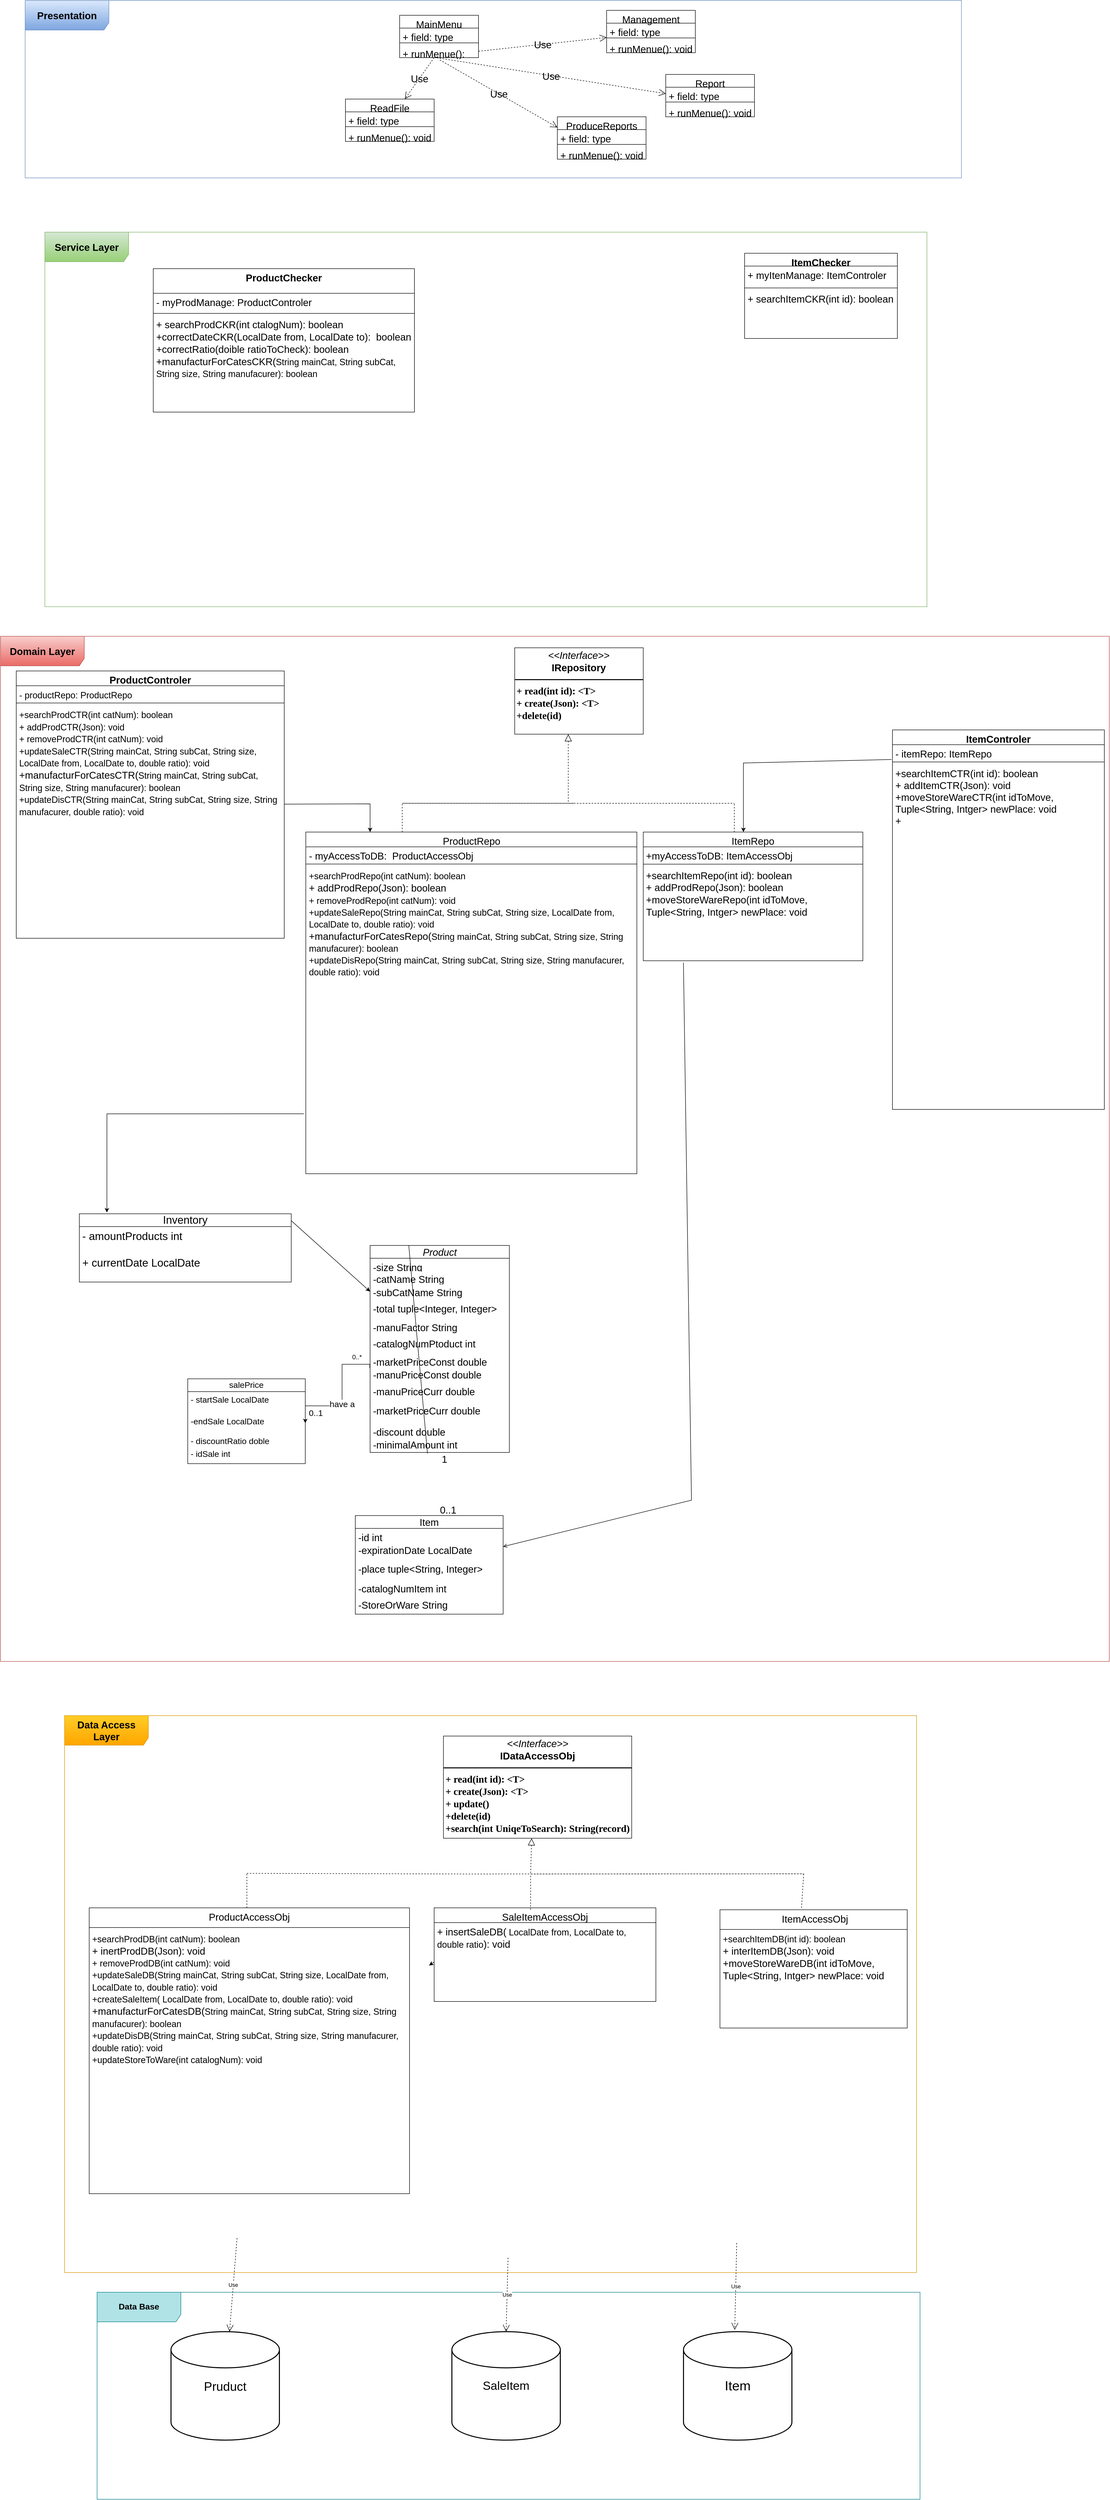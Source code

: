 <mxfile version="24.6.2" type="github">
  <diagram name="‫עמוד-1‬" id="dHkA9cBUytoh4jv0Vv6P">
    <mxGraphModel dx="2369" dy="2044" grid="1" gridSize="10" guides="1" tooltips="1" connect="1" arrows="1" fold="1" page="1" pageScale="1" pageWidth="827" pageHeight="1169" math="0" shadow="0">
      <root>
        <mxCell id="0" />
        <mxCell id="1" parent="0" />
        <mxCell id="rCQZ0M5XMtd213yGawNZ-204" value="" style="group" vertex="1" connectable="0" parent="1">
          <mxGeometry x="-610" y="870" width="2250" height="2080" as="geometry" />
        </mxCell>
        <mxCell id="rCQZ0M5XMtd213yGawNZ-57" value="&lt;p style=&quot;margin: 4px 0px 0px; text-align: center; font-size: 20px;&quot;&gt;&lt;font face=&quot;Helvetica&quot; style=&quot;font-size: 20px;&quot;&gt;&lt;i style=&quot;font-size: 20px;&quot;&gt;&amp;lt;&amp;lt;Interface&amp;gt;&amp;gt;&lt;/i&gt;&lt;br style=&quot;font-size: 20px;&quot;&gt;&lt;b style=&quot;font-size: 20px;&quot;&gt;IRepository&lt;/b&gt;&lt;/font&gt;&lt;/p&gt;&lt;hr style=&quot;border-style: solid; font-size: 20px;&quot;&gt;&lt;p style=&quot;margin: 0px 0px 0px 4px; font-size: 20px;&quot;&gt;&lt;/p&gt;&lt;h1 style=&quot;margin: 0px 0px 0px 4px; font-size: 20px;&quot;&gt;&lt;font face=&quot;qCPJlfrdx1fjnfwShY-J&quot; style=&quot;font-size: 20px;&quot;&gt;+ read(int id): &amp;lt;T&amp;gt;&lt;br style=&quot;font-size: 20px;&quot;&gt;+ create(Json): &amp;lt;T&amp;gt;&lt;br style=&quot;font-size: 20px;&quot;&gt;+delete(id)&lt;/font&gt;&lt;/h1&gt;" style="verticalAlign=top;align=left;overflow=fill;html=1;whiteSpace=wrap;hachureGap=4;fontFamily=Architects Daughter;fontSource=https%3A%2F%2Ffonts.googleapis.com%2Fcss%3Ffamily%3DArchitects%2BDaughter;labelBackgroundColor=none;fontSize=20;" vertex="1" parent="rCQZ0M5XMtd213yGawNZ-204">
          <mxGeometry x="1043.478" y="23.371" width="260.87" height="175.281" as="geometry" />
        </mxCell>
        <mxCell id="rCQZ0M5XMtd213yGawNZ-106" value="" style="endArrow=block;dashed=1;endFill=0;endSize=12;html=1;rounded=0;hachureGap=4;fontFamily=Architects Daughter;fontSource=https%3A%2F%2Ffonts.googleapis.com%2Fcss%3Ffamily%3DArchitects%2BDaughter;labelBackgroundColor=none;fontColor=default;fontSize=20;" edge="1" parent="rCQZ0M5XMtd213yGawNZ-204">
          <mxGeometry width="160" relative="1" as="geometry">
            <mxPoint x="1163.043" y="338.876" as="sourcePoint" />
            <mxPoint x="1152.174" y="198.652" as="targetPoint" />
            <Array as="points">
              <mxPoint x="815.217" y="338.876" />
              <mxPoint x="1250.0" y="338.876" />
              <mxPoint x="1489.13" y="338.876" />
              <mxPoint x="1347.826" y="338.876" />
              <mxPoint x="1152.174" y="338.876" />
            </Array>
          </mxGeometry>
        </mxCell>
        <mxCell id="rCQZ0M5XMtd213yGawNZ-107" value="&lt;span style=&quot;font-family: Helvetica; font-size: 20px; font-weight: 400;&quot;&gt;ProductRepo&lt;/span&gt;" style="swimlane;fontStyle=1;align=center;verticalAlign=top;childLayout=stackLayout;horizontal=1;startSize=30;horizontalStack=0;resizeParent=1;resizeParentMax=0;resizeLast=0;collapsible=1;marginBottom=0;whiteSpace=wrap;html=1;hachureGap=4;fontFamily=Architects Daughter;fontSource=https%3A%2F%2Ffonts.googleapis.com%2Fcss%3Ffamily%3DArchitects%2BDaughter;labelBackgroundColor=none;fontSize=20;" vertex="1" parent="rCQZ0M5XMtd213yGawNZ-204">
          <mxGeometry x="619.565" y="397.3" width="671.801" height="693.192" as="geometry" />
        </mxCell>
        <mxCell id="rCQZ0M5XMtd213yGawNZ-108" value="&lt;span style=&quot;font-family: Helvetica; font-size: 20px;&quot;&gt;- myAccessToDB:&amp;nbsp; ProductAccessObj&lt;/span&gt;" style="text;strokeColor=none;fillColor=none;align=left;verticalAlign=top;spacingLeft=4;spacingRight=4;overflow=hidden;rotatable=0;points=[[0,0.5],[1,0.5]];portConstraint=eastwest;whiteSpace=wrap;html=1;fontFamily=Architects Daughter;fontSource=https%3A%2F%2Ffonts.googleapis.com%2Fcss%3Ffamily%3DArchitects%2BDaughter;labelBackgroundColor=none;fontSize=20;" vertex="1" parent="rCQZ0M5XMtd213yGawNZ-107">
          <mxGeometry y="30" width="671.801" height="30.145" as="geometry" />
        </mxCell>
        <mxCell id="rCQZ0M5XMtd213yGawNZ-109" value="" style="line;strokeWidth=1;fillColor=none;align=left;verticalAlign=middle;spacingTop=-1;spacingLeft=3;spacingRight=3;rotatable=0;labelPosition=right;points=[];portConstraint=eastwest;hachureGap=4;fontFamily=Architects Daughter;fontSource=https%3A%2F%2Ffonts.googleapis.com%2Fcss%3Ffamily%3DArchitects%2BDaughter;labelBackgroundColor=none;fontSize=20;" vertex="1" parent="rCQZ0M5XMtd213yGawNZ-107">
          <mxGeometry y="60.145" width="671.801" height="9.348" as="geometry" />
        </mxCell>
        <mxCell id="rCQZ0M5XMtd213yGawNZ-110" value="&lt;div&gt;&lt;div style=&quot;font-family: Helvetica;&quot;&gt;&lt;font style=&quot;font-size: 18px;&quot;&gt;+searchProdRepo(int catNum): boolean&lt;/font&gt;&lt;/div&gt;&lt;div&gt;&lt;span style=&quot;font-family: Helvetica; background-color: initial;&quot;&gt;+ addProdRepo(Json): boolean&lt;/span&gt;&lt;br&gt;&lt;/div&gt;&lt;/div&gt;&lt;div&gt;&lt;span style=&quot;font-family: Helvetica; font-size: 18px;&quot;&gt;+ removeProdRepo(int catNum): void&lt;/span&gt;&lt;span style=&quot;font-family: Helvetica; background-color: initial;&quot;&gt;&lt;br&gt;&lt;/span&gt;&lt;/div&gt;&lt;div&gt;&lt;span style=&quot;font-family: Helvetica; font-size: 18px;&quot;&gt;+updateSaleRepo(String mainCat, String subCat, String size, LocalDate from, LocalDate to, double ratio): void&lt;/span&gt;&lt;br&gt;&lt;/div&gt;&lt;div&gt;&lt;span style=&quot;font-family: Helvetica;&quot;&gt;+manufacturForCatesRepo(&lt;/span&gt;&lt;span style=&quot;font-family: Helvetica; font-size: 18px; background-color: initial;&quot;&gt;String mainCat, String subCat, String size, String manufacurer): boolean&lt;/span&gt;&lt;span style=&quot;font-family: Helvetica; font-size: 18px;&quot;&gt;&lt;br&gt;&lt;/span&gt;&lt;/div&gt;&lt;div&gt;&lt;font style=&quot;font-family: Helvetica; font-size: 18px;&quot;&gt;+updateDisRepo(&lt;/font&gt;&lt;span style=&quot;font-family: Helvetica; background-color: initial; font-size: 18px;&quot;&gt;String mainCat, String subCat, String size, String manufacurer, double ratio): void&lt;/span&gt;&lt;span style=&quot;font-family: Helvetica; font-size: 18px; background-color: initial;&quot;&gt;&lt;br&gt;&lt;/span&gt;&lt;/div&gt;" style="text;strokeColor=none;fillColor=none;align=left;verticalAlign=top;spacingLeft=4;spacingRight=4;overflow=hidden;rotatable=0;points=[[0,0.5],[1,0.5]];portConstraint=eastwest;whiteSpace=wrap;html=1;fontFamily=Architects Daughter;fontSource=https%3A%2F%2Ffonts.googleapis.com%2Fcss%3Ffamily%3DArchitects%2BDaughter;labelBackgroundColor=none;fontSize=20;" vertex="1" parent="rCQZ0M5XMtd213yGawNZ-107">
          <mxGeometry y="69.493" width="671.801" height="623.699" as="geometry" />
        </mxCell>
        <mxCell id="rCQZ0M5XMtd213yGawNZ-114" value="" style="edgeStyle=none;orthogonalLoop=1;jettySize=auto;html=1;rounded=0;dashed=1;startArrow=none;startFill=0;endArrow=none;endFill=0;fontSize=20;" edge="1" parent="rCQZ0M5XMtd213yGawNZ-204">
          <mxGeometry width="80" relative="1" as="geometry">
            <mxPoint x="815.217" y="397.303" as="sourcePoint" />
            <mxPoint x="815.217" y="338.876" as="targetPoint" />
            <Array as="points" />
          </mxGeometry>
        </mxCell>
        <mxCell id="rCQZ0M5XMtd213yGawNZ-159" style="edgeStyle=none;rounded=0;orthogonalLoop=1;jettySize=auto;html=1;endArrow=open;endFill=0;fontSize=20;exitX=0.183;exitY=1.02;exitDx=0;exitDy=0;exitPerimeter=0;" edge="1" parent="rCQZ0M5XMtd213yGawNZ-204" source="rCQZ0M5XMtd213yGawNZ-118" target="rCQZ0M5XMtd213yGawNZ-149">
          <mxGeometry relative="1" as="geometry">
            <mxPoint x="1391.304" y="683.285" as="sourcePoint" />
            <mxPoint x="1152.174" y="1752.809" as="targetPoint" />
            <Array as="points">
              <mxPoint x="1402.174" y="1752.809" />
            </Array>
          </mxGeometry>
        </mxCell>
        <mxCell id="rCQZ0M5XMtd213yGawNZ-115" value="&lt;font face=&quot;Helvetica&quot; style=&quot;font-size: 20px;&quot;&gt;&lt;span style=&quot;font-size: 20px; font-weight: 400;&quot;&gt;ItemRepo&lt;/span&gt;&lt;/font&gt;" style="swimlane;fontStyle=1;align=center;verticalAlign=top;childLayout=stackLayout;horizontal=1;startSize=30;horizontalStack=0;resizeParent=1;resizeParentMax=0;resizeLast=0;collapsible=1;marginBottom=0;whiteSpace=wrap;html=1;hachureGap=4;fontFamily=Architects Daughter;fontSource=https%3A%2F%2Ffonts.googleapis.com%2Fcss%3Ffamily%3DArchitects%2BDaughter;labelBackgroundColor=none;fontSize=20;" vertex="1" parent="rCQZ0M5XMtd213yGawNZ-204">
          <mxGeometry x="1304.346" y="397.3" width="445.652" height="261.11" as="geometry" />
        </mxCell>
        <mxCell id="rCQZ0M5XMtd213yGawNZ-116" value="&lt;span style=&quot;font-family: Helvetica; font-size: 20px;&quot;&gt;+myAccessToDB:&amp;nbsp;&lt;/span&gt;&lt;span style=&quot;font-family: Helvetica; font-size: 20px;&quot;&gt;ItemAccessObj&lt;/span&gt;" style="text;strokeColor=none;fillColor=none;align=left;verticalAlign=top;spacingLeft=4;spacingRight=4;overflow=hidden;rotatable=0;points=[[0,0.5],[1,0.5]];portConstraint=eastwest;whiteSpace=wrap;html=1;fontFamily=Architects Daughter;fontSource=https%3A%2F%2Ffonts.googleapis.com%2Fcss%3Ffamily%3DArchitects%2BDaughter;labelBackgroundColor=none;fontSize=20;" vertex="1" parent="rCQZ0M5XMtd213yGawNZ-115">
          <mxGeometry y="30" width="445.652" height="30.382" as="geometry" />
        </mxCell>
        <mxCell id="rCQZ0M5XMtd213yGawNZ-117" value="" style="line;strokeWidth=1;fillColor=none;align=left;verticalAlign=middle;spacingTop=-1;spacingLeft=3;spacingRight=3;rotatable=0;labelPosition=right;points=[];portConstraint=eastwest;hachureGap=4;fontFamily=Architects Daughter;fontSource=https%3A%2F%2Ffonts.googleapis.com%2Fcss%3Ffamily%3DArchitects%2BDaughter;labelBackgroundColor=none;fontSize=20;" vertex="1" parent="rCQZ0M5XMtd213yGawNZ-115">
          <mxGeometry y="60.382" width="445.652" height="9.348" as="geometry" />
        </mxCell>
        <mxCell id="rCQZ0M5XMtd213yGawNZ-118" value="&lt;div&gt;&lt;div style=&quot;font-family: Helvetica;&quot;&gt;+searchItemRepo(int id): boolean&lt;/div&gt;&lt;div&gt;&lt;span style=&quot;font-family: Helvetica; background-color: initial;&quot;&gt;+ addProdRepo(Json): boolean&lt;/span&gt;&lt;br&gt;&lt;/div&gt;&lt;/div&gt;&lt;div&gt;&lt;span style=&quot;font-family: Helvetica;&quot;&gt;+moveStoreWareRepo(int idToMove, Tuple&amp;lt;String, Intger&amp;gt; newPlace: void&lt;/span&gt;&lt;span style=&quot;font-family: Helvetica; background-color: initial;&quot;&gt;&lt;br&gt;&lt;/span&gt;&lt;/div&gt;" style="text;strokeColor=none;fillColor=none;align=left;verticalAlign=top;spacingLeft=4;spacingRight=4;overflow=hidden;rotatable=0;points=[[0,0.5],[1,0.5]];portConstraint=eastwest;whiteSpace=wrap;html=1;fontFamily=Architects Daughter;fontSource=https%3A%2F%2Ffonts.googleapis.com%2Fcss%3Ffamily%3DArchitects%2BDaughter;labelBackgroundColor=none;fontSize=20;" vertex="1" parent="rCQZ0M5XMtd213yGawNZ-115">
          <mxGeometry y="69.73" width="445.652" height="191.38" as="geometry" />
        </mxCell>
        <mxCell id="rCQZ0M5XMtd213yGawNZ-125" style="edgeStyle=none;rounded=0;orthogonalLoop=1;jettySize=auto;html=1;fontSize=20;" edge="1" parent="rCQZ0M5XMtd213yGawNZ-204" source="rCQZ0M5XMtd213yGawNZ-120">
          <mxGeometry relative="1" as="geometry">
            <mxPoint x="750" y="397.303" as="targetPoint" />
            <Array as="points">
              <mxPoint x="750" y="340" />
            </Array>
          </mxGeometry>
        </mxCell>
        <mxCell id="rCQZ0M5XMtd213yGawNZ-120" value="ProductControler" style="swimlane;fontStyle=1;align=center;verticalAlign=top;childLayout=stackLayout;horizontal=1;startSize=30;horizontalStack=0;resizeParent=1;resizeParentMax=0;resizeLast=0;collapsible=1;marginBottom=0;whiteSpace=wrap;html=1;fontSize=20;" vertex="1" parent="rCQZ0M5XMtd213yGawNZ-204">
          <mxGeometry x="31.991" y="70.338" width="543.839" height="542.463" as="geometry" />
        </mxCell>
        <mxCell id="rCQZ0M5XMtd213yGawNZ-121" value="&lt;font style=&quot;font-size: 18px;&quot;&gt;- productRepo: ProductRepo&lt;/font&gt;" style="text;strokeColor=none;fillColor=none;align=left;verticalAlign=top;spacingLeft=4;spacingRight=4;overflow=hidden;rotatable=0;points=[[0,0.5],[1,0.5]];portConstraint=eastwest;whiteSpace=wrap;html=1;fontSize=20;" vertex="1" parent="rCQZ0M5XMtd213yGawNZ-120">
          <mxGeometry y="30" width="543.839" height="30.382" as="geometry" />
        </mxCell>
        <mxCell id="rCQZ0M5XMtd213yGawNZ-122" value="" style="line;strokeWidth=1;fillColor=none;align=left;verticalAlign=middle;spacingTop=-1;spacingLeft=3;spacingRight=3;rotatable=0;labelPosition=right;points=[];portConstraint=eastwest;strokeColor=inherit;fontSize=20;" vertex="1" parent="rCQZ0M5XMtd213yGawNZ-120">
          <mxGeometry y="60.382" width="543.839" height="9.348" as="geometry" />
        </mxCell>
        <mxCell id="rCQZ0M5XMtd213yGawNZ-123" value="&lt;div&gt;&lt;font style=&quot;font-size: 18px;&quot;&gt;+searchProdCTR(int catNum): boolean&lt;/font&gt;&lt;/div&gt;&lt;font style=&quot;font-size: 18px;&quot;&gt;+ addProdCTR(Json): void&lt;br&gt;+ removeProdCTR(int catNum): void&lt;/font&gt;&lt;div&gt;&lt;font style=&quot;font-size: 18px;&quot;&gt;+updateSaleCTR(String mainCat, String subCat, String size, LocalDate from, LocalDate to, double ratio): void&lt;br&gt;&lt;/font&gt;&lt;/div&gt;&lt;div&gt;&lt;font style=&quot;font-size: 18px;&quot;&gt;&lt;span style=&quot;font-size: 20px;&quot;&gt;+manufacturForCatesCTR(&lt;/span&gt;&lt;span style=&quot;background-color: initial;&quot;&gt;String mainCat, String subCat, String size, String manufacurer): boolean&lt;/span&gt;&lt;br&gt;&lt;/font&gt;&lt;/div&gt;&lt;div&gt;&lt;font style=&quot;font-size: 18px;&quot;&gt;&lt;span style=&quot;background-color: initial;&quot;&gt;+updateDisCTR(&lt;/span&gt;&lt;/font&gt;&lt;span style=&quot;font-size: 18px; background-color: initial;&quot;&gt;String mainCat, String subCat, String size, String manufacurer, double ratio): void&lt;/span&gt;&lt;/div&gt;" style="text;strokeColor=none;fillColor=none;align=left;verticalAlign=top;spacingLeft=4;spacingRight=4;overflow=hidden;rotatable=0;points=[[0,0.5],[1,0.5]];portConstraint=eastwest;whiteSpace=wrap;html=1;fontSize=20;" vertex="1" parent="rCQZ0M5XMtd213yGawNZ-120">
          <mxGeometry y="69.73" width="543.839" height="472.733" as="geometry" />
        </mxCell>
        <mxCell id="rCQZ0M5XMtd213yGawNZ-126" value="ItemControler" style="swimlane;fontStyle=1;align=center;verticalAlign=top;childLayout=stackLayout;horizontal=1;startSize=30;horizontalStack=0;resizeParent=1;resizeParentMax=0;resizeLast=0;collapsible=1;marginBottom=0;whiteSpace=wrap;html=1;fontSize=20;" vertex="1" parent="rCQZ0M5XMtd213yGawNZ-204">
          <mxGeometry x="1810" y="190" width="430" height="770.0" as="geometry" />
        </mxCell>
        <mxCell id="rCQZ0M5XMtd213yGawNZ-127" value="- itemRepo: ItemRepo" style="text;strokeColor=none;fillColor=none;align=left;verticalAlign=top;spacingLeft=4;spacingRight=4;overflow=hidden;rotatable=0;points=[[0,0.5],[1,0.5]];portConstraint=eastwest;whiteSpace=wrap;html=1;fontSize=20;" vertex="1" parent="rCQZ0M5XMtd213yGawNZ-126">
          <mxGeometry y="30" width="430" height="30.382" as="geometry" />
        </mxCell>
        <mxCell id="rCQZ0M5XMtd213yGawNZ-128" value="" style="line;strokeWidth=1;fillColor=none;align=left;verticalAlign=middle;spacingTop=-1;spacingLeft=3;spacingRight=3;rotatable=0;labelPosition=right;points=[];portConstraint=eastwest;strokeColor=inherit;fontSize=20;" vertex="1" parent="rCQZ0M5XMtd213yGawNZ-126">
          <mxGeometry y="60.382" width="430" height="9.348" as="geometry" />
        </mxCell>
        <mxCell id="rCQZ0M5XMtd213yGawNZ-129" value="&lt;div&gt;+searchItemCTR(int id): boolean&lt;/div&gt;+ addItemCTR(Json): void&lt;div&gt;+moveStoreWareCTR(int idToMove, Tuple&amp;lt;String, Intger&amp;gt; newPlace: void&lt;/div&gt;&lt;div&gt;+&lt;/div&gt;" style="text;strokeColor=none;fillColor=none;align=left;verticalAlign=top;spacingLeft=4;spacingRight=4;overflow=hidden;rotatable=0;points=[[0,0.5],[1,0.5]];portConstraint=eastwest;whiteSpace=wrap;html=1;fontSize=20;" vertex="1" parent="rCQZ0M5XMtd213yGawNZ-126">
          <mxGeometry y="69.73" width="430" height="700.27" as="geometry" />
        </mxCell>
        <mxCell id="rCQZ0M5XMtd213yGawNZ-130" style="edgeStyle=none;rounded=0;orthogonalLoop=1;jettySize=auto;html=1;fontSize=20;" edge="1" parent="rCQZ0M5XMtd213yGawNZ-204">
          <mxGeometry relative="1" as="geometry">
            <mxPoint x="1808" y="250" as="sourcePoint" />
            <mxPoint x="1507.609" y="397.303" as="targetPoint" />
            <Array as="points">
              <mxPoint x="1507.609" y="257.079" />
            </Array>
          </mxGeometry>
        </mxCell>
        <mxCell id="rCQZ0M5XMtd213yGawNZ-131" value="" style="group;fontSize=20;fontFamily=Helvetica;" vertex="1" connectable="0" parent="rCQZ0M5XMtd213yGawNZ-204">
          <mxGeometry x="750.005" y="1235.943" width="282.609" height="749.798" as="geometry" />
        </mxCell>
        <mxCell id="rCQZ0M5XMtd213yGawNZ-132" value="&lt;span style=&quot;font-style: italic; text-wrap: nowrap; font-size: 20px;&quot;&gt;Product&lt;/span&gt;" style="swimlane;fontStyle=0;childLayout=stackLayout;horizontal=1;startSize=26;fillColor=none;horizontalStack=0;resizeParent=1;resizeParentMax=0;resizeLast=0;collapsible=1;marginBottom=0;whiteSpace=wrap;html=1;fontFamily=Helvetica;fontSize=20;" vertex="1" parent="rCQZ0M5XMtd213yGawNZ-131">
          <mxGeometry width="282.6" height="419.999" as="geometry">
            <mxRectangle x="110" y="170" width="90" height="30" as="alternateBounds" />
          </mxGeometry>
        </mxCell>
        <mxCell id="rCQZ0M5XMtd213yGawNZ-133" value="-size String" style="text;strokeColor=none;fillColor=none;align=left;verticalAlign=top;spacingLeft=4;spacingRight=4;overflow=hidden;rotatable=0;points=[[0,0.5],[1,0.5]];portConstraint=eastwest;whiteSpace=wrap;html=1;fontFamily=Helvetica;fontSize=20;" vertex="1" parent="rCQZ0M5XMtd213yGawNZ-132">
          <mxGeometry y="26" width="282.6" height="24.445" as="geometry" />
        </mxCell>
        <mxCell id="rCQZ0M5XMtd213yGawNZ-134" value="-catN&lt;span style=&quot;text-wrap: nowrap; font-size: 20px;&quot;&gt;ame String&lt;/span&gt;&lt;br style=&quot;font-size: 20px;&quot;&gt;&lt;div style=&quot;font-size: 20px;&quot;&gt;&lt;span style=&quot;text-wrap: nowrap; font-size: 20px;&quot;&gt;&lt;br style=&quot;font-size: 20px;&quot;&gt;&lt;/span&gt;&lt;/div&gt;" style="text;strokeColor=none;fillColor=none;align=left;verticalAlign=top;spacingLeft=4;spacingRight=4;overflow=hidden;rotatable=0;points=[[0,0.5],[1,0.5]];portConstraint=eastwest;whiteSpace=wrap;html=1;fontFamily=Helvetica;fontSize=20;" vertex="1" parent="rCQZ0M5XMtd213yGawNZ-132">
          <mxGeometry y="50.445" width="282.6" height="26.326" as="geometry" />
        </mxCell>
        <mxCell id="rCQZ0M5XMtd213yGawNZ-135" value="-subCatN&lt;span style=&quot;text-wrap: nowrap; font-size: 20px;&quot;&gt;ame String&lt;/span&gt;" style="text;strokeColor=none;fillColor=none;align=left;verticalAlign=top;spacingLeft=4;spacingRight=4;overflow=hidden;rotatable=0;points=[[0,0.5],[1,0.5]];portConstraint=eastwest;whiteSpace=wrap;html=1;fontFamily=Helvetica;fontSize=20;" vertex="1" parent="rCQZ0M5XMtd213yGawNZ-132">
          <mxGeometry y="76.771" width="282.6" height="33.632" as="geometry" />
        </mxCell>
        <mxCell id="rCQZ0M5XMtd213yGawNZ-136" value="&lt;div style=&quot;font-size: 20px;&quot;&gt;-total tuple&amp;lt;Integer, Integer&amp;gt;&lt;span style=&quot;text-wrap: nowrap; font-size: 20px;&quot;&gt;&lt;br style=&quot;font-size: 20px;&quot;&gt;&lt;/span&gt;&lt;/div&gt;" style="text;strokeColor=none;fillColor=none;align=left;verticalAlign=top;spacingLeft=4;spacingRight=4;overflow=hidden;rotatable=0;points=[[0,0.5],[1,0.5]];portConstraint=eastwest;whiteSpace=wrap;html=1;fontFamily=Helvetica;fontSize=20;" vertex="1" parent="rCQZ0M5XMtd213yGawNZ-132">
          <mxGeometry y="110.403" width="282.6" height="37.45" as="geometry" />
        </mxCell>
        <mxCell id="rCQZ0M5XMtd213yGawNZ-137" value="&lt;span style=&quot;text-wrap: nowrap; font-size: 20px;&quot;&gt;-manuFactor String&lt;/span&gt;" style="text;strokeColor=none;fillColor=none;align=left;verticalAlign=top;spacingLeft=4;spacingRight=4;overflow=hidden;rotatable=0;points=[[0,0.5],[1,0.5]];portConstraint=eastwest;whiteSpace=wrap;html=1;fontFamily=Helvetica;fontSize=20;" vertex="1" parent="rCQZ0M5XMtd213yGawNZ-132">
          <mxGeometry y="147.853" width="282.6" height="33.109" as="geometry" />
        </mxCell>
        <mxCell id="rCQZ0M5XMtd213yGawNZ-138" value="&lt;span style=&quot;text-wrap: nowrap; font-size: 20px;&quot;&gt;-catalogNumPtoduct int&lt;/span&gt;" style="text;strokeColor=none;fillColor=none;align=left;verticalAlign=top;spacingLeft=4;spacingRight=4;overflow=hidden;rotatable=0;points=[[0,0.5],[1,0.5]];portConstraint=eastwest;whiteSpace=wrap;html=1;fontFamily=Helvetica;fontSize=20;" vertex="1" parent="rCQZ0M5XMtd213yGawNZ-132">
          <mxGeometry y="180.962" width="282.6" height="36.928" as="geometry" />
        </mxCell>
        <mxCell id="rCQZ0M5XMtd213yGawNZ-139" value="&lt;span style=&quot;text-wrap: nowrap; font-size: 20px;&quot;&gt;-marketPriceConst double&amp;nbsp;&lt;/span&gt;" style="text;strokeColor=none;fillColor=none;align=left;verticalAlign=top;spacingLeft=4;spacingRight=4;overflow=hidden;rotatable=0;points=[[0,0.5],[1,0.5]];portConstraint=eastwest;whiteSpace=wrap;html=1;fontFamily=Helvetica;fontSize=20;" vertex="1" parent="rCQZ0M5XMtd213yGawNZ-132">
          <mxGeometry y="217.889" width="282.6" height="26.326" as="geometry" />
        </mxCell>
        <mxCell id="rCQZ0M5XMtd213yGawNZ-140" value="&lt;span style=&quot;text-wrap: nowrap; font-size: 20px;&quot;&gt;-manuPriceConst double&amp;nbsp;&lt;/span&gt;" style="text;strokeColor=none;fillColor=none;align=left;verticalAlign=top;spacingLeft=4;spacingRight=4;overflow=hidden;rotatable=0;points=[[0,0.5],[1,0.5]];portConstraint=eastwest;whiteSpace=wrap;html=1;fontFamily=Helvetica;fontSize=20;" vertex="1" parent="rCQZ0M5XMtd213yGawNZ-132">
          <mxGeometry y="244.215" width="282.6" height="34.265" as="geometry" />
        </mxCell>
        <mxCell id="rCQZ0M5XMtd213yGawNZ-141" value="&lt;span style=&quot;text-wrap: nowrap; font-size: 20px;&quot;&gt;-manuPriceCurr double&amp;nbsp;&lt;/span&gt;" style="text;strokeColor=none;fillColor=none;align=left;verticalAlign=top;spacingLeft=4;spacingRight=4;overflow=hidden;rotatable=0;points=[[0,0.5],[1,0.5]];portConstraint=eastwest;whiteSpace=wrap;html=1;fontFamily=Helvetica;fontSize=20;" vertex="1" parent="rCQZ0M5XMtd213yGawNZ-132">
          <mxGeometry y="278.48" width="282.6" height="38.093" as="geometry" />
        </mxCell>
        <mxCell id="rCQZ0M5XMtd213yGawNZ-142" value="&lt;span style=&quot;text-wrap: nowrap; font-size: 20px;&quot;&gt;-marketPriceCurr double&amp;nbsp;&lt;/span&gt;" style="text;strokeColor=none;fillColor=none;align=left;verticalAlign=top;spacingLeft=4;spacingRight=4;overflow=hidden;rotatable=0;points=[[0,0.5],[1,0.5]];portConstraint=eastwest;whiteSpace=wrap;html=1;fontFamily=Helvetica;fontSize=20;" vertex="1" parent="rCQZ0M5XMtd213yGawNZ-132">
          <mxGeometry y="316.573" width="282.6" height="43.43" as="geometry" />
        </mxCell>
        <mxCell id="rCQZ0M5XMtd213yGawNZ-144" value="&lt;span style=&quot;text-wrap: nowrap; font-size: 20px;&quot;&gt;-&lt;/span&gt;&lt;span style=&quot;font-size: 20px;&quot;&gt;discount&amp;nbsp;&lt;/span&gt;&lt;span style=&quot;text-wrap: nowrap; font-size: 20px;&quot;&gt;double&lt;/span&gt;" style="text;strokeColor=none;fillColor=none;align=left;verticalAlign=top;spacingLeft=4;spacingRight=4;overflow=hidden;rotatable=0;points=[[0,0.5],[1,0.5]];portConstraint=eastwest;whiteSpace=wrap;html=1;fontFamily=Helvetica;fontSize=20;" vertex="1" parent="rCQZ0M5XMtd213yGawNZ-132">
          <mxGeometry y="360.003" width="282.6" height="26.326" as="geometry" />
        </mxCell>
        <mxCell id="rCQZ0M5XMtd213yGawNZ-145" value="&lt;span style=&quot;text-wrap: nowrap; font-size: 20px;&quot;&gt;-&lt;/span&gt;&lt;span style=&quot;font-size: 20px;&quot;&gt;minimalAmount&lt;/span&gt;&lt;span style=&quot;font-size: 20px;&quot;&gt;&amp;nbsp;&lt;span style=&quot;text-wrap: nowrap; font-size: 20px;&quot;&gt;int&lt;/span&gt;&lt;/span&gt;" style="text;strokeColor=none;fillColor=none;align=left;verticalAlign=top;spacingLeft=4;spacingRight=4;overflow=hidden;rotatable=0;points=[[0,0.5],[1,0.5]];portConstraint=eastwest;whiteSpace=wrap;html=1;fontFamily=Helvetica;fontSize=20;" vertex="1" parent="rCQZ0M5XMtd213yGawNZ-132">
          <mxGeometry y="386.329" width="282.6" height="33.67" as="geometry" />
        </mxCell>
        <mxCell id="rCQZ0M5XMtd213yGawNZ-148" value="" style="group;fontSize=20;fontFamily=Helvetica;" vertex="1" connectable="0" parent="rCQZ0M5XMtd213yGawNZ-131">
          <mxGeometry x="-30" y="462.23" width="300" height="285.89" as="geometry" />
        </mxCell>
        <mxCell id="rCQZ0M5XMtd213yGawNZ-149" value="Item" style="swimlane;fontStyle=0;childLayout=stackLayout;horizontal=1;startSize=26;fillColor=none;horizontalStack=0;resizeParent=1;resizeParentMax=0;resizeLast=0;collapsible=1;marginBottom=0;whiteSpace=wrap;html=1;fontSize=20;fontFamily=Helvetica;" vertex="1" parent="rCQZ0M5XMtd213yGawNZ-148">
          <mxGeometry y="85.89" width="300" height="200.001" as="geometry" />
        </mxCell>
        <mxCell id="rCQZ0M5XMtd213yGawNZ-151" value="-id int" style="text;strokeColor=none;fillColor=none;align=left;verticalAlign=top;spacingLeft=4;spacingRight=4;overflow=hidden;rotatable=0;points=[[0,0.5],[1,0.5]];portConstraint=eastwest;whiteSpace=wrap;html=1;fontSize=20;fontFamily=Helvetica;" vertex="1" parent="rCQZ0M5XMtd213yGawNZ-149">
          <mxGeometry y="26" width="300" height="25.542" as="geometry" />
        </mxCell>
        <mxCell id="rCQZ0M5XMtd213yGawNZ-152" value="-&lt;span style=&quot;font-size: 20px;&quot;&gt;expirationDate LocalDate&lt;/span&gt;" style="text;strokeColor=none;fillColor=none;align=left;verticalAlign=top;spacingLeft=4;spacingRight=4;overflow=hidden;rotatable=0;points=[[0,0.5],[1,0.5]];portConstraint=eastwest;whiteSpace=wrap;html=1;fontSize=20;fontFamily=Helvetica;" vertex="1" parent="rCQZ0M5XMtd213yGawNZ-149">
          <mxGeometry y="51.542" width="300" height="38.46" as="geometry" />
        </mxCell>
        <mxCell id="rCQZ0M5XMtd213yGawNZ-153" value="-place tuple&amp;lt;String, Integer&amp;gt;" style="text;strokeColor=none;fillColor=none;align=left;verticalAlign=top;spacingLeft=4;spacingRight=4;overflow=hidden;rotatable=0;points=[[0,0.5],[1,0.5]];portConstraint=eastwest;whiteSpace=wrap;html=1;fontSize=20;fontFamily=Helvetica;" vertex="1" parent="rCQZ0M5XMtd213yGawNZ-149">
          <mxGeometry y="90.002" width="300" height="39.709" as="geometry" />
        </mxCell>
        <mxCell id="rCQZ0M5XMtd213yGawNZ-154" value="&lt;span style=&quot;text-wrap: nowrap; font-size: 20px;&quot;&gt;-catalogNumItem int&lt;/span&gt;" style="text;strokeColor=none;fillColor=none;align=left;verticalAlign=top;spacingLeft=4;spacingRight=4;overflow=hidden;rotatable=0;points=[[0,0.5],[1,0.5]];portConstraint=eastwest;whiteSpace=wrap;html=1;fontSize=20;fontFamily=Helvetica;" vertex="1" parent="rCQZ0M5XMtd213yGawNZ-149">
          <mxGeometry y="129.711" width="300" height="70.29" as="geometry" />
        </mxCell>
        <mxCell id="rCQZ0M5XMtd213yGawNZ-156" value="&lt;span style=&quot;text-wrap: nowrap; font-size: 20px;&quot;&gt;-StoreOrWare String&lt;/span&gt;" style="text;strokeColor=none;fillColor=none;align=left;verticalAlign=top;spacingLeft=4;spacingRight=4;overflow=hidden;rotatable=0;points=[[0,0.5],[1,0.5]];portConstraint=eastwest;whiteSpace=wrap;html=1;fontSize=20;fontFamily=Helvetica;" vertex="1" parent="rCQZ0M5XMtd213yGawNZ-148">
          <mxGeometry x="-0.002" y="249.094" width="217.62" height="36.049" as="geometry" />
        </mxCell>
        <mxCell id="rCQZ0M5XMtd213yGawNZ-157" value="1" style="text;strokeColor=none;align=center;fillColor=none;html=1;verticalAlign=middle;whiteSpace=wrap;rounded=0;fontSize=20;fontFamily=Helvetica;" vertex="1" parent="rCQZ0M5XMtd213yGawNZ-131">
          <mxGeometry x="129.33" y="420.001" width="43.524" height="25.281" as="geometry" />
        </mxCell>
        <mxCell id="rCQZ0M5XMtd213yGawNZ-150" value="" style="endArrow=none;endFill=0;endSize=24;html=1;rounded=0;fontSize=20;fontFamily=Helvetica;entryX=0.412;entryY=1.061;entryDx=0;entryDy=0;entryPerimeter=0;" edge="1" parent="rCQZ0M5XMtd213yGawNZ-131" target="rCQZ0M5XMtd213yGawNZ-145">
          <mxGeometry width="160" relative="1" as="geometry">
            <mxPoint x="78.452" y="-0.436" as="sourcePoint" />
            <mxPoint x="68.369" y="-90.98" as="targetPoint" />
          </mxGeometry>
        </mxCell>
        <mxCell id="rCQZ0M5XMtd213yGawNZ-158" value="0..1" style="text;strokeColor=none;align=center;fillColor=none;html=1;verticalAlign=middle;whiteSpace=wrap;rounded=0;fontSize=20;fontFamily=Helvetica;" vertex="1" parent="rCQZ0M5XMtd213yGawNZ-131">
          <mxGeometry x="129.325" y="523.694" width="59.476" height="24.42" as="geometry" />
        </mxCell>
        <mxCell id="rCQZ0M5XMtd213yGawNZ-260" value="" style="edgeStyle=none;rounded=0;orthogonalLoop=1;jettySize=auto;html=1;" edge="1" parent="rCQZ0M5XMtd213yGawNZ-131" source="rCQZ0M5XMtd213yGawNZ-157" target="rCQZ0M5XMtd213yGawNZ-145">
          <mxGeometry relative="1" as="geometry" />
        </mxCell>
        <mxCell id="rCQZ0M5XMtd213yGawNZ-163" value="&lt;h2 style=&quot;font-size: 20px;&quot;&gt;Domain Layer&lt;/h2&gt;" style="shape=umlFrame;whiteSpace=wrap;html=1;pointerEvents=0;width=170;height=60;fontFamily=Helvetica;labelBackgroundColor=none;fillColor=#f8cecc;strokeColor=#b85450;fontSize=20;gradientColor=#ea6b66;" vertex="1" parent="rCQZ0M5XMtd213yGawNZ-204">
          <mxGeometry width="2250" height="2080" as="geometry" />
        </mxCell>
        <mxCell id="rCQZ0M5XMtd213yGawNZ-222" value="" style="edgeStyle=none;orthogonalLoop=1;jettySize=auto;html=1;rounded=0;dashed=1;startArrow=none;startFill=0;endArrow=none;endFill=0;fontSize=20;" edge="1" parent="rCQZ0M5XMtd213yGawNZ-204">
          <mxGeometry width="80" relative="1" as="geometry">
            <mxPoint x="1489.13" y="397.303" as="sourcePoint" />
            <mxPoint x="1489.13" y="338.876" as="targetPoint" />
            <Array as="points" />
          </mxGeometry>
        </mxCell>
        <mxCell id="rCQZ0M5XMtd213yGawNZ-234" style="edgeStyle=orthogonalEdgeStyle;rounded=0;orthogonalLoop=1;jettySize=auto;html=1;entryX=1;entryY=0.5;entryDx=0;entryDy=0;fontSize=13;fontFamily=Helvetica;exitX=-0.002;exitY=0.138;exitDx=0;exitDy=0;exitPerimeter=0;" edge="1" parent="rCQZ0M5XMtd213yGawNZ-204" target="rCQZ0M5XMtd213yGawNZ-238" source="rCQZ0M5XMtd213yGawNZ-140">
          <mxGeometry relative="1" as="geometry">
            <mxPoint x="725.118" y="1477.101" as="sourcePoint" />
            <Array as="points">
              <mxPoint x="693.128" y="1477.101" />
              <mxPoint x="693.128" y="1561.507" />
            </Array>
          </mxGeometry>
        </mxCell>
        <mxCell id="rCQZ0M5XMtd213yGawNZ-235" value="have a" style="edgeLabel;html=1;align=center;verticalAlign=middle;resizable=0;points=[];fontSize=17;fontFamily=Helvetica;" vertex="1" connectable="0" parent="rCQZ0M5XMtd213yGawNZ-234">
          <mxGeometry x="0.129" relative="1" as="geometry">
            <mxPoint as="offset" />
          </mxGeometry>
        </mxCell>
        <mxCell id="rCQZ0M5XMtd213yGawNZ-236" value="salePrice" style="swimlane;fontStyle=0;childLayout=stackLayout;horizontal=1;startSize=26;fillColor=none;horizontalStack=0;resizeParent=1;resizeParentMax=0;resizeLast=0;collapsible=1;marginBottom=0;whiteSpace=wrap;html=1;fontSize=17;fontFamily=Helvetica;" vertex="1" parent="rCQZ0M5XMtd213yGawNZ-204">
          <mxGeometry x="380" y="1506.66" width="238.48" height="172.057" as="geometry" />
        </mxCell>
        <mxCell id="rCQZ0M5XMtd213yGawNZ-237" value="- startSale LocalDate" style="text;strokeColor=none;fillColor=none;align=left;verticalAlign=top;spacingLeft=4;spacingRight=4;overflow=hidden;rotatable=0;points=[[0,0.5],[1,0.5]];portConstraint=eastwest;whiteSpace=wrap;html=1;fontSize=17;fontFamily=Helvetica;" vertex="1" parent="rCQZ0M5XMtd213yGawNZ-236">
          <mxGeometry y="26" width="238.48" height="44" as="geometry" />
        </mxCell>
        <mxCell id="rCQZ0M5XMtd213yGawNZ-238" value="-endSale LocalDate" style="text;strokeColor=none;fillColor=none;align=left;verticalAlign=top;spacingLeft=4;spacingRight=4;overflow=hidden;rotatable=0;points=[[0,0.5],[1,0.5]];portConstraint=eastwest;whiteSpace=wrap;html=1;fontSize=17;fontFamily=Helvetica;" vertex="1" parent="rCQZ0M5XMtd213yGawNZ-236">
          <mxGeometry y="70" width="238.48" height="40" as="geometry" />
        </mxCell>
        <mxCell id="rCQZ0M5XMtd213yGawNZ-239" value="- discountRatio doble" style="text;strokeColor=none;fillColor=none;align=left;verticalAlign=top;spacingLeft=4;spacingRight=4;overflow=hidden;rotatable=0;points=[[0,0.5],[1,0.5]];portConstraint=eastwest;whiteSpace=wrap;html=1;fontSize=17;fontFamily=Helvetica;" vertex="1" parent="rCQZ0M5XMtd213yGawNZ-236">
          <mxGeometry y="110" width="238.48" height="26.027" as="geometry" />
        </mxCell>
        <mxCell id="rCQZ0M5XMtd213yGawNZ-243" value="- idSale int" style="text;strokeColor=none;fillColor=none;align=left;verticalAlign=top;spacingLeft=4;spacingRight=4;overflow=hidden;rotatable=0;points=[[0,0.5],[1,0.5]];portConstraint=eastwest;whiteSpace=wrap;html=1;fontSize=17;fontFamily=Helvetica;" vertex="1" parent="rCQZ0M5XMtd213yGawNZ-236">
          <mxGeometry y="136.027" width="238.48" height="36.03" as="geometry" />
        </mxCell>
        <mxCell id="rCQZ0M5XMtd213yGawNZ-240" value="0..1" style="text;strokeColor=none;align=center;fillColor=none;html=1;verticalAlign=middle;whiteSpace=wrap;rounded=0;fontSize=17;fontFamily=Helvetica;" vertex="1" parent="rCQZ0M5XMtd213yGawNZ-204">
          <mxGeometry x="607.82" y="1562.221" width="63.981" height="30.145" as="geometry" />
        </mxCell>
        <mxCell id="rCQZ0M5XMtd213yGawNZ-241" value="0..*" style="text;strokeColor=none;align=center;fillColor=none;html=1;verticalAlign=middle;whiteSpace=wrap;rounded=0;fontSize=13;fontFamily=Helvetica;" vertex="1" parent="rCQZ0M5XMtd213yGawNZ-204">
          <mxGeometry x="696.69" y="1446.957" width="53.318" height="30.145" as="geometry" />
        </mxCell>
        <mxCell id="rCQZ0M5XMtd213yGawNZ-252" value="&lt;span style=&quot;font-size: 22px; text-align: start;&quot;&gt;Inventory&lt;/span&gt;" style="swimlane;fontStyle=0;childLayout=stackLayout;horizontal=1;startSize=26;fillColor=none;horizontalStack=0;resizeParent=1;resizeParentMax=0;resizeLast=0;collapsible=1;marginBottom=0;whiteSpace=wrap;html=1;fontSize=22;fontFamily=Helvetica;" vertex="1" parent="rCQZ0M5XMtd213yGawNZ-204">
          <mxGeometry x="160" y="1171.77" width="430" height="138.45" as="geometry" />
        </mxCell>
        <mxCell id="rCQZ0M5XMtd213yGawNZ-253" value="- amountProducts int&lt;div style=&quot;font-size: 22px;&quot;&gt;&lt;br style=&quot;font-size: 22px;&quot;&gt;&lt;/div&gt;" style="text;strokeColor=none;fillColor=none;align=left;verticalAlign=top;spacingLeft=4;spacingRight=4;overflow=hidden;rotatable=0;points=[[0,0.5],[1,0.5]];portConstraint=eastwest;whiteSpace=wrap;html=1;fontSize=22;fontFamily=Helvetica;" vertex="1" parent="rCQZ0M5XMtd213yGawNZ-252">
          <mxGeometry y="26" width="430" height="54" as="geometry" />
        </mxCell>
        <mxCell id="rCQZ0M5XMtd213yGawNZ-254" value="+ currentDate LocalDate&lt;div style=&quot;font-size: 22px;&quot;&gt;&lt;br style=&quot;font-size: 22px;&quot;&gt;&lt;/div&gt;" style="text;strokeColor=none;fillColor=none;align=left;verticalAlign=top;spacingLeft=4;spacingRight=4;overflow=hidden;rotatable=0;points=[[0,0.5],[1,0.5]];portConstraint=eastwest;whiteSpace=wrap;html=1;fontSize=22;fontFamily=Helvetica;" vertex="1" parent="rCQZ0M5XMtd213yGawNZ-252">
          <mxGeometry y="80" width="430" height="58.45" as="geometry" />
        </mxCell>
        <mxCell id="rCQZ0M5XMtd213yGawNZ-255" style="edgeStyle=none;rounded=0;orthogonalLoop=1;jettySize=auto;html=1;entryX=0.13;entryY=-0.019;entryDx=0;entryDy=0;entryPerimeter=0;exitX=-0.006;exitY=0.805;exitDx=0;exitDy=0;exitPerimeter=0;" edge="1" parent="rCQZ0M5XMtd213yGawNZ-204" target="rCQZ0M5XMtd213yGawNZ-252" source="rCQZ0M5XMtd213yGawNZ-110">
          <mxGeometry relative="1" as="geometry">
            <mxPoint x="217" y="769.77" as="sourcePoint" />
            <Array as="points">
              <mxPoint x="216" y="969" />
            </Array>
          </mxGeometry>
        </mxCell>
        <mxCell id="rCQZ0M5XMtd213yGawNZ-256" style="edgeStyle=none;rounded=0;orthogonalLoop=1;jettySize=auto;html=1;entryX=0;entryY=0.5;entryDx=0;entryDy=0;exitX=0.999;exitY=0.098;exitDx=0;exitDy=0;exitPerimeter=0;" edge="1" parent="rCQZ0M5XMtd213yGawNZ-204" source="rCQZ0M5XMtd213yGawNZ-252" target="rCQZ0M5XMtd213yGawNZ-135">
          <mxGeometry relative="1" as="geometry" />
        </mxCell>
        <mxCell id="rCQZ0M5XMtd213yGawNZ-213" value="" style="group" vertex="1" connectable="0" parent="1">
          <mxGeometry x="-430" y="3060" width="1679" height="1130" as="geometry" />
        </mxCell>
        <mxCell id="rCQZ0M5XMtd213yGawNZ-164" value="&lt;p style=&quot;margin: 4px 0px 0px; text-align: center; font-size: 20px;&quot;&gt;&lt;font face=&quot;Helvetica&quot; style=&quot;font-size: 20px;&quot;&gt;&lt;i style=&quot;font-size: 20px;&quot;&gt;&amp;lt;&amp;lt;Interface&amp;gt;&amp;gt;&lt;/i&gt;&lt;br style=&quot;font-size: 20px;&quot;&gt;&lt;b style=&quot;font-size: 20px;&quot;&gt;IDataAccessObj&lt;/b&gt;&lt;/font&gt;&lt;/p&gt;&lt;hr style=&quot;border-style: solid; font-size: 20px;&quot;&gt;&lt;p style=&quot;margin: 0px 0px 0px 4px; font-size: 20px;&quot;&gt;&lt;/p&gt;&lt;h1 style=&quot;margin: 0px 0px 0px 4px; font-size: 20px;&quot;&gt;&lt;font face=&quot;qCPJlfrdx1fjnfwShY-J&quot; style=&quot;font-size: 20px;&quot;&gt;+ read(int id): &amp;lt;T&amp;gt;&lt;br style=&quot;font-size: 20px;&quot;&gt;+ create(Json): &amp;lt;T&amp;gt;&lt;/font&gt;&lt;/h1&gt;&lt;h1 style=&quot;margin: 0px 0px 0px 4px; font-size: 20px;&quot;&gt;&lt;font face=&quot;qCPJlfrdx1fjnfwShY-J&quot; style=&quot;font-size: 20px;&quot;&gt;+ update()&amp;nbsp;&lt;br style=&quot;font-size: 20px;&quot;&gt;+delete(id)&lt;br style=&quot;font-size: 20px;&quot;&gt;+search(int UniqeToSearch): String(record)&lt;/font&gt;&lt;/h1&gt;" style="verticalAlign=top;align=left;overflow=fill;html=1;whiteSpace=wrap;hachureGap=4;fontFamily=Architects Daughter;fontSource=https%3A%2F%2Ffonts.googleapis.com%2Fcss%3Ffamily%3DArchitects%2BDaughter;labelBackgroundColor=none;fontSize=20;" vertex="1" parent="rCQZ0M5XMtd213yGawNZ-213">
          <mxGeometry x="718.853" y="41.463" width="382.048" height="207.317" as="geometry" />
        </mxCell>
        <mxCell id="rCQZ0M5XMtd213yGawNZ-165" value="&lt;span style=&quot;font-weight: 400; text-align: left; font-size: 20px;&quot;&gt;ProductAccessObj&lt;/span&gt;" style="swimlane;fontStyle=1;align=center;verticalAlign=top;childLayout=stackLayout;horizontal=1;startSize=40;horizontalStack=0;resizeParent=1;resizeParentMax=0;resizeLast=0;collapsible=1;marginBottom=0;whiteSpace=wrap;html=1;fontSize=20;" vertex="1" parent="rCQZ0M5XMtd213yGawNZ-213">
          <mxGeometry y="390" width="650" height="580" as="geometry" />
        </mxCell>
        <mxCell id="rCQZ0M5XMtd213yGawNZ-169" value="&lt;span style=&quot;font-weight: 400; text-align: left; font-family: Helvetica; font-size: 20px;&quot;&gt;&amp;nbsp;&lt;/span&gt;&lt;span style=&quot;font-weight: 400; text-align: left; font-family: Helvetica; font-size: 20px;&quot;&gt;ItemAccessObj&lt;/span&gt;" style="swimlane;fontStyle=1;align=center;verticalAlign=top;childLayout=stackLayout;horizontal=1;startSize=40;horizontalStack=0;resizeParent=1;resizeParentMax=0;resizeLast=0;collapsible=1;marginBottom=0;whiteSpace=wrap;html=1;hachureGap=4;fontFamily=Architects Daughter;fontSource=https%3A%2F%2Ffonts.googleapis.com%2Fcss%3Ffamily%3DArchitects%2BDaughter;labelBackgroundColor=none;fontSize=20;" vertex="1" parent="rCQZ0M5XMtd213yGawNZ-213">
          <mxGeometry x="1280.001" y="393.902" width="380" height="240" as="geometry" />
        </mxCell>
        <mxCell id="rCQZ0M5XMtd213yGawNZ-172" value="&lt;div&gt;&lt;div style=&quot;font-family: Helvetica;&quot;&gt;&lt;font style=&quot;font-size: 18px;&quot;&gt;+searchItemDB(int id): boolean&lt;/font&gt;&lt;/div&gt;&lt;div&gt;&lt;span style=&quot;font-family: Helvetica; background-color: initial;&quot;&gt;+ interItemDB(Json): void&lt;/span&gt;&lt;br&gt;&lt;/div&gt;&lt;/div&gt;&lt;div&gt;&lt;span style=&quot;font-family: Helvetica;&quot;&gt;+moveStoreWareDB(int idToMove, Tuple&amp;lt;String, Intger&amp;gt; newPlace: void&lt;/span&gt;&lt;span style=&quot;font-family: Helvetica; background-color: initial;&quot;&gt;&lt;br&gt;&lt;/span&gt;&lt;/div&gt;" style="text;strokeColor=none;fillColor=none;align=left;verticalAlign=top;spacingLeft=4;spacingRight=4;overflow=hidden;rotatable=0;points=[[0,0.5],[1,0.5]];portConstraint=eastwest;whiteSpace=wrap;html=1;fontFamily=Architects Daughter;fontSource=https%3A%2F%2Ffonts.googleapis.com%2Fcss%3Ffamily%3DArchitects%2BDaughter;labelBackgroundColor=none;fontSize=20;" vertex="1" parent="rCQZ0M5XMtd213yGawNZ-169">
          <mxGeometry y="40" width="380" height="200" as="geometry" />
        </mxCell>
        <mxCell id="rCQZ0M5XMtd213yGawNZ-173" value="&lt;div style=&quot;text-align: left; font-size: 20px;&quot;&gt;&lt;span style=&quot;background-color: initial; font-weight: 400; font-size: 20px;&quot;&gt;&lt;font style=&quot;font-size: 20px;&quot; face=&quot;Helvetica&quot;&gt;SaleItemAccessObj&lt;/font&gt;&lt;/span&gt;&lt;/div&gt;" style="swimlane;fontStyle=1;align=center;verticalAlign=top;childLayout=stackLayout;horizontal=1;startSize=30;horizontalStack=0;resizeParent=1;resizeParentMax=0;resizeLast=0;collapsible=1;marginBottom=0;whiteSpace=wrap;html=1;hachureGap=4;fontFamily=Architects Daughter;fontSource=https%3A%2F%2Ffonts.googleapis.com%2Fcss%3Ffamily%3DArchitects%2BDaughter;labelBackgroundColor=none;fontSize=20;" vertex="1" parent="rCQZ0M5XMtd213yGawNZ-213">
          <mxGeometry x="700" y="390" width="450" height="190" as="geometry" />
        </mxCell>
        <mxCell id="rCQZ0M5XMtd213yGawNZ-175" value="&lt;span style=&quot;font-family: Helvetica; font-size: 20px;&quot;&gt;+ insertSaleDB(&lt;/span&gt;&lt;span style=&quot;font-family: Helvetica; background-color: initial; font-size: 18px;&quot;&gt;&amp;nbsp;&lt;/span&gt;&lt;span style=&quot;font-family: Helvetica; background-color: initial; font-size: 18px;&quot;&gt;LocalDate from, LocalDate to, &lt;br&gt;double ratio&lt;/span&gt;&lt;span style=&quot;font-family: Helvetica; font-size: 20px;&quot;&gt;): void&lt;/span&gt;" style="text;strokeColor=none;fillColor=none;align=left;verticalAlign=top;spacingLeft=4;spacingRight=4;overflow=hidden;rotatable=0;points=[[0,0.5],[1,0.5]];portConstraint=eastwest;whiteSpace=wrap;html=1;fontFamily=Architects Daughter;fontSource=https%3A%2F%2Ffonts.googleapis.com%2Fcss%3Ffamily%3DArchitects%2BDaughter;labelBackgroundColor=none;fontSize=20;" vertex="1" parent="rCQZ0M5XMtd213yGawNZ-173">
          <mxGeometry y="30" width="450" height="160" as="geometry" />
        </mxCell>
        <mxCell id="rCQZ0M5XMtd213yGawNZ-221" style="edgeStyle=none;rounded=0;orthogonalLoop=1;jettySize=auto;html=1;exitX=0;exitY=0.5;exitDx=0;exitDy=0;entryX=-0.023;entryY=0.544;entryDx=0;entryDy=0;entryPerimeter=0;" edge="1" parent="rCQZ0M5XMtd213yGawNZ-173" source="rCQZ0M5XMtd213yGawNZ-175" target="rCQZ0M5XMtd213yGawNZ-175">
          <mxGeometry relative="1" as="geometry" />
        </mxCell>
        <mxCell id="rCQZ0M5XMtd213yGawNZ-177" value="" style="endArrow=block;dashed=1;endFill=0;endSize=12;html=1;rounded=0;fontSize=20;" edge="1" parent="rCQZ0M5XMtd213yGawNZ-213">
          <mxGeometry width="160" relative="1" as="geometry">
            <mxPoint x="320" y="320" as="sourcePoint" />
            <mxPoint x="897.813" y="248.78" as="targetPoint" />
            <Array as="points">
              <mxPoint x="764.096" y="321.341" />
              <mxPoint x="1450" y="321" />
              <mxPoint x="895.802" y="321.341" />
            </Array>
          </mxGeometry>
        </mxCell>
        <mxCell id="rCQZ0M5XMtd213yGawNZ-180" value="" style="endArrow=none;endSize=12;dashed=1;html=1;rounded=0;endFill=0;fontSize=20;" edge="1" parent="rCQZ0M5XMtd213yGawNZ-213">
          <mxGeometry width="160" relative="1" as="geometry">
            <mxPoint x="320" y="390" as="sourcePoint" />
            <mxPoint x="320" y="320" as="targetPoint" />
          </mxGeometry>
        </mxCell>
        <mxCell id="rCQZ0M5XMtd213yGawNZ-181" value="" style="endArrow=none;endSize=12;dashed=1;html=1;rounded=0;endFill=0;fontSize=20;" edge="1" parent="rCQZ0M5XMtd213yGawNZ-213">
          <mxGeometry width="160" relative="1" as="geometry">
            <mxPoint x="895.802" y="393.902" as="sourcePoint" />
            <mxPoint x="895.802" y="321.341" as="targetPoint" />
          </mxGeometry>
        </mxCell>
        <mxCell id="rCQZ0M5XMtd213yGawNZ-182" value="" style="endArrow=none;endSize=12;dashed=1;html=1;rounded=0;endFill=0;fontSize=20;" edge="1" parent="rCQZ0M5XMtd213yGawNZ-213">
          <mxGeometry width="160" relative="1" as="geometry">
            <mxPoint x="1445.495" y="390.002" as="sourcePoint" />
            <mxPoint x="1450" y="320" as="targetPoint" />
          </mxGeometry>
        </mxCell>
        <mxCell id="rCQZ0M5XMtd213yGawNZ-185" value="&lt;h2 style=&quot;font-size: 20px;&quot;&gt;Data Access Layer&lt;/h2&gt;" style="shape=umlFrame;whiteSpace=wrap;html=1;pointerEvents=0;width=170;height=60;fontFamily=Helvetica;labelBackgroundColor=none;fillColor=#ffcd28;strokeColor=#d79b00;fontSize=20;gradientColor=#ffa500;" vertex="1" parent="rCQZ0M5XMtd213yGawNZ-213">
          <mxGeometry x="-50" width="1729" height="1130" as="geometry" />
        </mxCell>
        <mxCell id="rCQZ0M5XMtd213yGawNZ-195" value="Use" style="endArrow=open;endSize=12;dashed=1;html=1;rounded=0;" edge="1" parent="rCQZ0M5XMtd213yGawNZ-213">
          <mxGeometry width="160" relative="1" as="geometry">
            <mxPoint x="1314.017" y="1070.0" as="sourcePoint" />
            <mxPoint x="1309.996" y="1246.22" as="targetPoint" />
          </mxGeometry>
        </mxCell>
        <mxCell id="rCQZ0M5XMtd213yGawNZ-168" value="&lt;div&gt;&lt;div&gt;&lt;font style=&quot;font-size: 18px;&quot;&gt;+searchProdDB(int catNum): boolean&lt;/font&gt;&lt;/div&gt;&lt;/div&gt;+ inertProdDB(Json): void&lt;div&gt;&lt;span style=&quot;font-size: 18px;&quot;&gt;+ removeProdDB(int catNum): void&lt;/span&gt;&lt;br&gt;&lt;/div&gt;&lt;div&gt;&lt;span style=&quot;font-size: 18px;&quot;&gt;+updateSaleDB(String mainCat, String subCat, String size, LocalDate from, LocalDate to, double ratio): void&lt;/span&gt;&lt;span style=&quot;font-size: 18px;&quot;&gt;&lt;br&gt;&lt;/span&gt;&lt;/div&gt;&lt;div&gt;&lt;span style=&quot;font-size: 18px;&quot;&gt;+createSaleItem(&lt;/span&gt;&lt;span style=&quot;font-size: 18px; background-color: initial;&quot;&gt;&amp;nbsp;&lt;/span&gt;&lt;span style=&quot;font-size: 18px; background-color: initial;&quot;&gt;LocalDate from, LocalDate to, double ratio): void&lt;/span&gt;&lt;/div&gt;&lt;div&gt;&lt;span style=&quot;background-color: initial;&quot;&gt;+manufacturForCatesDB(&lt;/span&gt;&lt;span style=&quot;background-color: initial; font-size: 18px;&quot;&gt;String mainCat, String subCat, String size, String manufacurer): boolean&lt;/span&gt;&lt;span style=&quot;font-size: 18px; background-color: initial;&quot;&gt;&amp;nbsp;&lt;/span&gt;&lt;/div&gt;&lt;div&gt;&lt;font style=&quot;font-size: 18px;&quot;&gt;+updateDisDB(&lt;/font&gt;&lt;span style=&quot;background-color: initial; font-size: 18px;&quot;&gt;String mainCat, String subCat, String size, String manufacurer, double ratio): void&lt;/span&gt;&lt;span style=&quot;font-size: 18px; background-color: initial;&quot;&gt;&lt;br&gt;&lt;/span&gt;&lt;/div&gt;&lt;div&gt;&lt;span style=&quot;background-color: initial; font-size: 18px;&quot;&gt;+updateStoreToWare(int catalogNum): void&lt;/span&gt;&lt;/div&gt;" style="text;strokeColor=none;fillColor=none;align=left;verticalAlign=top;spacingLeft=4;spacingRight=4;overflow=hidden;rotatable=0;points=[[0,0.5],[1,0.5]];portConstraint=eastwest;whiteSpace=wrap;html=1;fontSize=20;" vertex="1" parent="rCQZ0M5XMtd213yGawNZ-213">
          <mxGeometry y="433.9" width="650" height="536.1" as="geometry" />
        </mxCell>
        <mxCell id="rCQZ0M5XMtd213yGawNZ-214" value="" style="group" vertex="1" connectable="0" parent="1">
          <mxGeometry x="-414" y="4230" width="1670" height="420" as="geometry" />
        </mxCell>
        <mxCell id="rCQZ0M5XMtd213yGawNZ-186" value="&lt;font style=&quot;font-size: 25px;&quot;&gt;Pruduct&lt;/font&gt;" style="strokeWidth=2;html=1;shape=mxgraph.flowchart.database;whiteSpace=wrap;fontSize=17;" vertex="1" parent="rCQZ0M5XMtd213yGawNZ-214">
          <mxGeometry x="150" y="80" width="220" height="220" as="geometry" />
        </mxCell>
        <mxCell id="rCQZ0M5XMtd213yGawNZ-187" value="&lt;font style=&quot;font-size: 27px;&quot;&gt;Item&lt;/font&gt;" style="strokeWidth=2;html=1;shape=mxgraph.flowchart.database;whiteSpace=wrap;fontSize=17;" vertex="1" parent="rCQZ0M5XMtd213yGawNZ-214">
          <mxGeometry x="1190" y="80" width="220" height="220" as="geometry" />
        </mxCell>
        <mxCell id="rCQZ0M5XMtd213yGawNZ-188" value="&lt;font style=&quot;font-size: 24px;&quot;&gt;SaleItem&lt;/font&gt;" style="strokeWidth=2;html=1;shape=mxgraph.flowchart.database;whiteSpace=wrap;fontSize=17;" vertex="1" parent="rCQZ0M5XMtd213yGawNZ-214">
          <mxGeometry x="720" y="80" width="220" height="220" as="geometry" />
        </mxCell>
        <mxCell id="rCQZ0M5XMtd213yGawNZ-190" value="&lt;h2 style=&quot;font-size: 17px;&quot;&gt;Data Base&lt;/h2&gt;" style="shape=umlFrame;whiteSpace=wrap;html=1;pointerEvents=0;width=170;height=60;fontFamily=Helvetica;labelBackgroundColor=none;fillColor=#b0e3e6;strokeColor=#0e8088;fontSize=17;" vertex="1" parent="rCQZ0M5XMtd213yGawNZ-214">
          <mxGeometry width="1670" height="420" as="geometry" />
        </mxCell>
        <mxCell id="rCQZ0M5XMtd213yGawNZ-193" value="Use" style="endArrow=open;endSize=12;dashed=1;html=1;rounded=0;" edge="1" parent="1" target="rCQZ0M5XMtd213yGawNZ-186">
          <mxGeometry width="160" relative="1" as="geometry">
            <mxPoint x="-130" y="4120" as="sourcePoint" />
            <mxPoint x="170" y="3210" as="targetPoint" />
          </mxGeometry>
        </mxCell>
        <mxCell id="rCQZ0M5XMtd213yGawNZ-194" value="Use" style="endArrow=open;endSize=12;dashed=1;html=1;rounded=0;entryX=0.5;entryY=0;entryDx=0;entryDy=0;entryPerimeter=0;" edge="1" parent="1" target="rCQZ0M5XMtd213yGawNZ-188">
          <mxGeometry width="160" relative="1" as="geometry">
            <mxPoint x="420" y="4160" as="sourcePoint" />
            <mxPoint x="490" y="3426" as="targetPoint" />
          </mxGeometry>
        </mxCell>
        <mxCell id="rCQZ0M5XMtd213yGawNZ-215" value="" style="group" vertex="1" connectable="0" parent="1">
          <mxGeometry x="-520" y="50" width="1790" height="760" as="geometry" />
        </mxCell>
        <mxCell id="rCQZ0M5XMtd213yGawNZ-43" value="&lt;h2 style=&quot;font-size: 20px;&quot;&gt;Service Layer&lt;/h2&gt;" style="shape=umlFrame;whiteSpace=wrap;html=1;pointerEvents=0;width=170;height=60;fontFamily=Helvetica;labelBackgroundColor=none;fillColor=#d5e8d4;strokeColor=#82b366;fontSize=20;gradientColor=#97d077;" vertex="1" parent="rCQZ0M5XMtd213yGawNZ-215">
          <mxGeometry width="1790" height="760" as="geometry" />
        </mxCell>
        <mxCell id="rCQZ0M5XMtd213yGawNZ-81" value="&lt;span style=&quot;font-family: Helvetica; font-size: 20px;&quot;&gt;ProductChecker&lt;/span&gt;" style="swimlane;fontStyle=1;align=center;verticalAlign=top;childLayout=stackLayout;horizontal=1;startSize=50;horizontalStack=0;resizeParent=1;resizeParentMax=0;resizeLast=0;collapsible=1;marginBottom=0;whiteSpace=wrap;html=1;hachureGap=4;fontFamily=Architects Daughter;fontSource=https%3A%2F%2Ffonts.googleapis.com%2Fcss%3Ffamily%3DArchitects%2BDaughter;labelBackgroundColor=none;fontSize=20;" vertex="1" parent="rCQZ0M5XMtd213yGawNZ-215">
          <mxGeometry x="220" y="74.146" width="530" height="290.976" as="geometry" />
        </mxCell>
        <mxCell id="rCQZ0M5XMtd213yGawNZ-82" value="&lt;span style=&quot;font-family: Helvetica; font-size: 20px;&quot;&gt;- myProdManage: ProductControler&lt;/span&gt;" style="text;strokeColor=none;fillColor=none;align=left;verticalAlign=top;spacingLeft=4;spacingRight=4;overflow=hidden;rotatable=0;points=[[0,0.5],[1,0.5]];portConstraint=eastwest;whiteSpace=wrap;html=1;fontFamily=Architects Daughter;fontSource=https%3A%2F%2Ffonts.googleapis.com%2Fcss%3Ffamily%3DArchitects%2BDaughter;labelBackgroundColor=none;fontSize=20;" vertex="1" parent="rCQZ0M5XMtd213yGawNZ-81">
          <mxGeometry y="50" width="530" height="37.073" as="geometry" />
        </mxCell>
        <mxCell id="rCQZ0M5XMtd213yGawNZ-220" value="" style="line;strokeWidth=1;fillColor=none;align=left;verticalAlign=middle;spacingTop=-1;spacingLeft=3;spacingRight=3;rotatable=0;labelPosition=right;points=[];portConstraint=eastwest;strokeColor=inherit;" vertex="1" parent="rCQZ0M5XMtd213yGawNZ-81">
          <mxGeometry y="87.073" width="530" height="7.415" as="geometry" />
        </mxCell>
        <mxCell id="rCQZ0M5XMtd213yGawNZ-84" value="&lt;div&gt;&lt;span style=&quot;font-family: Helvetica; font-size: 20px;&quot;&gt;+ searchProdCKR(int ctalogNum): boolean&lt;/span&gt;&lt;/div&gt;&lt;div&gt;&lt;span style=&quot;font-family: Helvetica; font-size: 20px;&quot;&gt;+correctDateCKR(LocalDate from, LocalDate to):&amp;nbsp; boolean&lt;/span&gt;&lt;/div&gt;&lt;div&gt;&lt;span style=&quot;font-family: Helvetica; font-size: 20px;&quot;&gt;+correctRatio(doible ratioToCheck): boolean&lt;/span&gt;&lt;/div&gt;&lt;div&gt;&lt;span style=&quot;font-family: Helvetica; font-size: 20px;&quot;&gt;+manufacturForCatesCKR(&lt;/span&gt;&lt;span style=&quot;font-family: Helvetica; font-size: 18px; background-color: initial;&quot;&gt;String mainCat, String subCat, String size, String manufacurer): boolean&lt;/span&gt;&lt;/div&gt;" style="text;strokeColor=none;fillColor=none;align=left;verticalAlign=top;spacingLeft=4;spacingRight=4;overflow=hidden;rotatable=0;points=[[0,0.5],[1,0.5]];portConstraint=eastwest;whiteSpace=wrap;html=1;fontFamily=Architects Daughter;fontSource=https%3A%2F%2Ffonts.googleapis.com%2Fcss%3Ffamily%3DArchitects%2BDaughter;labelBackgroundColor=none;fontSize=20;" vertex="1" parent="rCQZ0M5XMtd213yGawNZ-81">
          <mxGeometry y="94.488" width="530" height="196.488" as="geometry" />
        </mxCell>
        <mxCell id="rCQZ0M5XMtd213yGawNZ-85" value="&lt;span style=&quot;font-family: Helvetica; font-size: 20px;&quot;&gt;ItemChecker&lt;/span&gt;" style="swimlane;fontStyle=1;align=center;verticalAlign=top;childLayout=stackLayout;horizontal=1;startSize=26;horizontalStack=0;resizeParent=1;resizeParentMax=0;resizeLast=0;collapsible=1;marginBottom=0;whiteSpace=wrap;html=1;hachureGap=4;fontFamily=Architects Daughter;fontSource=https%3A%2F%2Ffonts.googleapis.com%2Fcss%3Ffamily%3DArchitects%2BDaughter;labelBackgroundColor=none;fontSize=20;" vertex="1" parent="rCQZ0M5XMtd213yGawNZ-215">
          <mxGeometry x="1420" y="42.817" width="310" height="172.995" as="geometry" />
        </mxCell>
        <mxCell id="rCQZ0M5XMtd213yGawNZ-86" value="&lt;span style=&quot;font-family: Helvetica; font-size: 20px;&quot;&gt;+ myItenManage: ItemControler&lt;/span&gt;" style="text;strokeColor=none;fillColor=none;align=left;verticalAlign=top;spacingLeft=4;spacingRight=4;overflow=hidden;rotatable=0;points=[[0,0.5],[1,0.5]];portConstraint=eastwest;whiteSpace=wrap;html=1;fontFamily=Architects Daughter;fontSource=https%3A%2F%2Ffonts.googleapis.com%2Fcss%3Ffamily%3DArchitects%2BDaughter;labelBackgroundColor=none;fontSize=20;" vertex="1" parent="rCQZ0M5XMtd213yGawNZ-85">
          <mxGeometry y="26" width="310" height="40.78" as="geometry" />
        </mxCell>
        <mxCell id="rCQZ0M5XMtd213yGawNZ-223" value="" style="line;strokeWidth=1;fillColor=none;align=left;verticalAlign=middle;spacingTop=-1;spacingLeft=3;spacingRight=3;rotatable=0;labelPosition=right;points=[];portConstraint=eastwest;strokeColor=inherit;" vertex="1" parent="rCQZ0M5XMtd213yGawNZ-85">
          <mxGeometry y="66.78" width="310" height="7.415" as="geometry" />
        </mxCell>
        <mxCell id="rCQZ0M5XMtd213yGawNZ-88" value="&lt;span style=&quot;font-family: Helvetica; font-size: 20px;&quot;&gt;+ searchItemCKR(int id): boolean&lt;/span&gt;" style="text;strokeColor=none;fillColor=none;align=left;verticalAlign=top;spacingLeft=4;spacingRight=4;overflow=hidden;rotatable=0;points=[[0,0.5],[1,0.5]];portConstraint=eastwest;whiteSpace=wrap;html=1;fontFamily=Architects Daughter;fontSource=https%3A%2F%2Ffonts.googleapis.com%2Fcss%3Ffamily%3DArchitects%2BDaughter;labelBackgroundColor=none;fontSize=20;" vertex="1" parent="rCQZ0M5XMtd213yGawNZ-85">
          <mxGeometry y="74.195" width="310" height="98.8" as="geometry" />
        </mxCell>
        <mxCell id="rCQZ0M5XMtd213yGawNZ-216" value="" style="group" vertex="1" connectable="0" parent="1">
          <mxGeometry x="-560" y="-420" width="1900" height="360" as="geometry" />
        </mxCell>
        <mxCell id="rCQZ0M5XMtd213yGawNZ-9" value="&lt;h2 style=&quot;font-size: 20px;&quot;&gt;Presentation&lt;/h2&gt;" style="shape=umlFrame;whiteSpace=wrap;html=1;pointerEvents=0;width=170;height=60;fontFamily=Helvetica;labelBackgroundColor=none;fillColor=#dae8fc;strokeColor=#6c8ebf;fontSize=20;gradientColor=#7ea6e0;" vertex="1" parent="rCQZ0M5XMtd213yGawNZ-216">
          <mxGeometry width="1900" height="360" as="geometry" />
        </mxCell>
        <mxCell id="rCQZ0M5XMtd213yGawNZ-37" value="Use" style="endArrow=open;endSize=12;dashed=1;html=1;rounded=0;entryX=0;entryY=-0.192;entryDx=0;entryDy=0;fontSize=20;fontFamily=Helvetica;entryPerimeter=0;exitX=1;exitY=0.5;exitDx=0;exitDy=0;labelBackgroundColor=none;fontColor=default;" edge="1" parent="rCQZ0M5XMtd213yGawNZ-216" source="rCQZ0M5XMtd213yGawNZ-61" target="rCQZ0M5XMtd213yGawNZ-66">
          <mxGeometry width="160" relative="1" as="geometry">
            <mxPoint x="920" y="97" as="sourcePoint" />
            <mxPoint x="1040" y="53" as="targetPoint" />
          </mxGeometry>
        </mxCell>
        <mxCell id="rCQZ0M5XMtd213yGawNZ-39" value="Use" style="endArrow=open;endSize=12;dashed=1;html=1;rounded=0;entryX=0;entryY=0.5;entryDx=0;entryDy=0;fontSize=20;fontFamily=Helvetica;exitX=0.47;exitY=1.008;exitDx=0;exitDy=0;exitPerimeter=0;labelBackgroundColor=none;fontColor=default;" edge="1" parent="rCQZ0M5XMtd213yGawNZ-216" source="rCQZ0M5XMtd213yGawNZ-61" target="rCQZ0M5XMtd213yGawNZ-69">
          <mxGeometry width="160" relative="1" as="geometry">
            <mxPoint x="750" y="77.5" as="sourcePoint" />
            <mxPoint x="870" y="34" as="targetPoint" />
          </mxGeometry>
        </mxCell>
        <mxCell id="rCQZ0M5XMtd213yGawNZ-42" value="Use" style="endArrow=open;endSize=12;dashed=1;html=1;rounded=0;fontSize=20;fontFamily=Helvetica;exitX=0.51;exitY=1.177;exitDx=0;exitDy=0;exitPerimeter=0;entryX=0;entryY=0.25;entryDx=0;entryDy=0;labelBackgroundColor=none;fontColor=default;" edge="1" parent="rCQZ0M5XMtd213yGawNZ-216" source="rCQZ0M5XMtd213yGawNZ-61" target="rCQZ0M5XMtd213yGawNZ-76">
          <mxGeometry width="160" relative="1" as="geometry">
            <mxPoint x="790" y="120" as="sourcePoint" />
            <mxPoint x="1080" y="251.181" as="targetPoint" />
          </mxGeometry>
        </mxCell>
        <mxCell id="rCQZ0M5XMtd213yGawNZ-58" value="&lt;span style=&quot;font-family: Helvetica; font-size: 20px; font-weight: 400;&quot;&gt;MainMenu&lt;/span&gt;" style="swimlane;fontStyle=1;align=center;verticalAlign=top;childLayout=stackLayout;horizontal=1;startSize=26;horizontalStack=0;resizeParent=1;resizeParentMax=0;resizeLast=0;collapsible=1;marginBottom=0;whiteSpace=wrap;html=1;hachureGap=4;fontFamily=Architects Daughter;fontSource=https%3A%2F%2Ffonts.googleapis.com%2Fcss%3Ffamily%3DArchitects%2BDaughter;labelBackgroundColor=none;fontSize=20;" vertex="1" parent="rCQZ0M5XMtd213yGawNZ-216">
          <mxGeometry x="760" y="30" width="160" height="86" as="geometry" />
        </mxCell>
        <mxCell id="rCQZ0M5XMtd213yGawNZ-59" value="&lt;span style=&quot;font-family: Helvetica; font-size: 20px;&quot;&gt;+ field: type&lt;/span&gt;" style="text;strokeColor=none;fillColor=none;align=left;verticalAlign=top;spacingLeft=4;spacingRight=4;overflow=hidden;rotatable=0;points=[[0,0.5],[1,0.5]];portConstraint=eastwest;whiteSpace=wrap;html=1;fontFamily=Architects Daughter;fontSource=https%3A%2F%2Ffonts.googleapis.com%2Fcss%3Ffamily%3DArchitects%2BDaughter;labelBackgroundColor=none;fontSize=20;" vertex="1" parent="rCQZ0M5XMtd213yGawNZ-58">
          <mxGeometry y="26" width="160" height="26" as="geometry" />
        </mxCell>
        <mxCell id="rCQZ0M5XMtd213yGawNZ-60" value="" style="line;strokeWidth=1;fillColor=none;align=left;verticalAlign=middle;spacingTop=-1;spacingLeft=3;spacingRight=3;rotatable=0;labelPosition=right;points=[];portConstraint=eastwest;hachureGap=4;fontFamily=Architects Daughter;fontSource=https%3A%2F%2Ffonts.googleapis.com%2Fcss%3Ffamily%3DArchitects%2BDaughter;labelBackgroundColor=none;fontSize=20;" vertex="1" parent="rCQZ0M5XMtd213yGawNZ-58">
          <mxGeometry y="52" width="160" height="8" as="geometry" />
        </mxCell>
        <mxCell id="rCQZ0M5XMtd213yGawNZ-61" value="&lt;span style=&quot;font-family: Helvetica; font-size: 20px;&quot;&gt;+ runMenue(): void&lt;/span&gt;" style="text;strokeColor=none;fillColor=none;align=left;verticalAlign=top;spacingLeft=4;spacingRight=4;overflow=hidden;rotatable=0;points=[[0,0.5],[1,0.5]];portConstraint=eastwest;whiteSpace=wrap;html=1;fontFamily=Architects Daughter;fontSource=https%3A%2F%2Ffonts.googleapis.com%2Fcss%3Ffamily%3DArchitects%2BDaughter;labelBackgroundColor=none;fontSize=20;" vertex="1" parent="rCQZ0M5XMtd213yGawNZ-58">
          <mxGeometry y="60" width="160" height="26" as="geometry" />
        </mxCell>
        <mxCell id="rCQZ0M5XMtd213yGawNZ-63" value="&lt;span style=&quot;font-family: Helvetica; font-size: 20px; font-weight: 400;&quot;&gt;Management&lt;/span&gt;" style="swimlane;fontStyle=1;align=center;verticalAlign=top;childLayout=stackLayout;horizontal=1;startSize=26;horizontalStack=0;resizeParent=1;resizeParentMax=0;resizeLast=0;collapsible=1;marginBottom=0;whiteSpace=wrap;html=1;hachureGap=4;fontFamily=Architects Daughter;fontSource=https%3A%2F%2Ffonts.googleapis.com%2Fcss%3Ffamily%3DArchitects%2BDaughter;labelBackgroundColor=none;fontSize=20;" vertex="1" parent="rCQZ0M5XMtd213yGawNZ-216">
          <mxGeometry x="1180" y="20" width="180" height="86" as="geometry" />
        </mxCell>
        <mxCell id="rCQZ0M5XMtd213yGawNZ-64" value="&lt;span style=&quot;font-family: Helvetica; font-size: 20px;&quot;&gt;+ field: type&lt;/span&gt;" style="text;strokeColor=none;fillColor=none;align=left;verticalAlign=top;spacingLeft=4;spacingRight=4;overflow=hidden;rotatable=0;points=[[0,0.5],[1,0.5]];portConstraint=eastwest;whiteSpace=wrap;html=1;fontFamily=Architects Daughter;fontSource=https%3A%2F%2Ffonts.googleapis.com%2Fcss%3Ffamily%3DArchitects%2BDaughter;labelBackgroundColor=none;fontSize=20;" vertex="1" parent="rCQZ0M5XMtd213yGawNZ-63">
          <mxGeometry y="26" width="180" height="26" as="geometry" />
        </mxCell>
        <mxCell id="rCQZ0M5XMtd213yGawNZ-65" value="" style="line;strokeWidth=1;fillColor=none;align=left;verticalAlign=middle;spacingTop=-1;spacingLeft=3;spacingRight=3;rotatable=0;labelPosition=right;points=[];portConstraint=eastwest;hachureGap=4;fontFamily=Architects Daughter;fontSource=https%3A%2F%2Ffonts.googleapis.com%2Fcss%3Ffamily%3DArchitects%2BDaughter;labelBackgroundColor=none;fontSize=20;" vertex="1" parent="rCQZ0M5XMtd213yGawNZ-63">
          <mxGeometry y="52" width="180" height="8" as="geometry" />
        </mxCell>
        <mxCell id="rCQZ0M5XMtd213yGawNZ-66" value="&lt;span style=&quot;font-family: Helvetica; font-size: 20px;&quot;&gt;+ runMenue(): void&lt;/span&gt;" style="text;strokeColor=none;fillColor=none;align=left;verticalAlign=top;spacingLeft=4;spacingRight=4;overflow=hidden;rotatable=0;points=[[0,0.5],[1,0.5]];portConstraint=eastwest;whiteSpace=wrap;html=1;fontFamily=Architects Daughter;fontSource=https%3A%2F%2Ffonts.googleapis.com%2Fcss%3Ffamily%3DArchitects%2BDaughter;labelBackgroundColor=none;fontSize=20;" vertex="1" parent="rCQZ0M5XMtd213yGawNZ-63">
          <mxGeometry y="60" width="180" height="26" as="geometry" />
        </mxCell>
        <mxCell id="rCQZ0M5XMtd213yGawNZ-68" value="&lt;span style=&quot;font-family: Helvetica; font-size: 20px; font-weight: 400;&quot;&gt;Report&lt;/span&gt;" style="swimlane;fontStyle=1;align=center;verticalAlign=top;childLayout=stackLayout;horizontal=1;startSize=26;horizontalStack=0;resizeParent=1;resizeParentMax=0;resizeLast=0;collapsible=1;marginBottom=0;whiteSpace=wrap;html=1;hachureGap=4;fontFamily=Architects Daughter;fontSource=https%3A%2F%2Ffonts.googleapis.com%2Fcss%3Ffamily%3DArchitects%2BDaughter;labelBackgroundColor=none;fontSize=20;" vertex="1" parent="rCQZ0M5XMtd213yGawNZ-216">
          <mxGeometry x="1300" y="150" width="180" height="86" as="geometry" />
        </mxCell>
        <mxCell id="rCQZ0M5XMtd213yGawNZ-69" value="&lt;span style=&quot;font-family: Helvetica; font-size: 20px;&quot;&gt;+ field: type&lt;/span&gt;" style="text;strokeColor=none;fillColor=none;align=left;verticalAlign=top;spacingLeft=4;spacingRight=4;overflow=hidden;rotatable=0;points=[[0,0.5],[1,0.5]];portConstraint=eastwest;whiteSpace=wrap;html=1;fontFamily=Architects Daughter;fontSource=https%3A%2F%2Ffonts.googleapis.com%2Fcss%3Ffamily%3DArchitects%2BDaughter;labelBackgroundColor=none;fontSize=20;" vertex="1" parent="rCQZ0M5XMtd213yGawNZ-68">
          <mxGeometry y="26" width="180" height="26" as="geometry" />
        </mxCell>
        <mxCell id="rCQZ0M5XMtd213yGawNZ-70" value="" style="line;strokeWidth=1;fillColor=none;align=left;verticalAlign=middle;spacingTop=-1;spacingLeft=3;spacingRight=3;rotatable=0;labelPosition=right;points=[];portConstraint=eastwest;hachureGap=4;fontFamily=Architects Daughter;fontSource=https%3A%2F%2Ffonts.googleapis.com%2Fcss%3Ffamily%3DArchitects%2BDaughter;labelBackgroundColor=none;fontSize=20;" vertex="1" parent="rCQZ0M5XMtd213yGawNZ-68">
          <mxGeometry y="52" width="180" height="8" as="geometry" />
        </mxCell>
        <mxCell id="rCQZ0M5XMtd213yGawNZ-71" value="&lt;span style=&quot;font-family: Helvetica; font-size: 20px;&quot;&gt;+ runMenue(): void&lt;/span&gt;" style="text;strokeColor=none;fillColor=none;align=left;verticalAlign=top;spacingLeft=4;spacingRight=4;overflow=hidden;rotatable=0;points=[[0,0.5],[1,0.5]];portConstraint=eastwest;whiteSpace=wrap;html=1;fontFamily=Architects Daughter;fontSource=https%3A%2F%2Ffonts.googleapis.com%2Fcss%3Ffamily%3DArchitects%2BDaughter;labelBackgroundColor=none;fontSize=20;" vertex="1" parent="rCQZ0M5XMtd213yGawNZ-68">
          <mxGeometry y="60" width="180" height="26" as="geometry" />
        </mxCell>
        <mxCell id="rCQZ0M5XMtd213yGawNZ-72" value="&lt;span style=&quot;font-family: Helvetica; font-size: 20px; font-weight: 400;&quot;&gt;ReadFile&lt;/span&gt;" style="swimlane;fontStyle=1;align=center;verticalAlign=top;childLayout=stackLayout;horizontal=1;startSize=26;horizontalStack=0;resizeParent=1;resizeParentMax=0;resizeLast=0;collapsible=1;marginBottom=0;whiteSpace=wrap;html=1;hachureGap=4;fontFamily=Architects Daughter;fontSource=https%3A%2F%2Ffonts.googleapis.com%2Fcss%3Ffamily%3DArchitects%2BDaughter;labelBackgroundColor=none;fontSize=20;" vertex="1" parent="rCQZ0M5XMtd213yGawNZ-216">
          <mxGeometry x="650" y="200" width="180" height="86" as="geometry" />
        </mxCell>
        <mxCell id="rCQZ0M5XMtd213yGawNZ-73" value="&lt;span style=&quot;font-family: Helvetica; font-size: 20px;&quot;&gt;+ field: type&lt;/span&gt;" style="text;strokeColor=none;fillColor=none;align=left;verticalAlign=top;spacingLeft=4;spacingRight=4;overflow=hidden;rotatable=0;points=[[0,0.5],[1,0.5]];portConstraint=eastwest;whiteSpace=wrap;html=1;fontFamily=Architects Daughter;fontSource=https%3A%2F%2Ffonts.googleapis.com%2Fcss%3Ffamily%3DArchitects%2BDaughter;labelBackgroundColor=none;fontSize=20;" vertex="1" parent="rCQZ0M5XMtd213yGawNZ-72">
          <mxGeometry y="26" width="180" height="26" as="geometry" />
        </mxCell>
        <mxCell id="rCQZ0M5XMtd213yGawNZ-74" value="" style="line;strokeWidth=1;fillColor=none;align=left;verticalAlign=middle;spacingTop=-1;spacingLeft=3;spacingRight=3;rotatable=0;labelPosition=right;points=[];portConstraint=eastwest;hachureGap=4;fontFamily=Architects Daughter;fontSource=https%3A%2F%2Ffonts.googleapis.com%2Fcss%3Ffamily%3DArchitects%2BDaughter;labelBackgroundColor=none;fontSize=20;" vertex="1" parent="rCQZ0M5XMtd213yGawNZ-72">
          <mxGeometry y="52" width="180" height="8" as="geometry" />
        </mxCell>
        <mxCell id="rCQZ0M5XMtd213yGawNZ-75" value="&lt;span style=&quot;font-family: Helvetica; font-size: 20px;&quot;&gt;+ runMenue(): void&lt;/span&gt;" style="text;strokeColor=none;fillColor=none;align=left;verticalAlign=top;spacingLeft=4;spacingRight=4;overflow=hidden;rotatable=0;points=[[0,0.5],[1,0.5]];portConstraint=eastwest;whiteSpace=wrap;html=1;fontFamily=Architects Daughter;fontSource=https%3A%2F%2Ffonts.googleapis.com%2Fcss%3Ffamily%3DArchitects%2BDaughter;labelBackgroundColor=none;fontSize=20;" vertex="1" parent="rCQZ0M5XMtd213yGawNZ-72">
          <mxGeometry y="60" width="180" height="26" as="geometry" />
        </mxCell>
        <mxCell id="rCQZ0M5XMtd213yGawNZ-76" value="&lt;span style=&quot;font-family: Helvetica; font-size: 20px; font-weight: 400;&quot;&gt;ProduceReports&lt;/span&gt;" style="swimlane;fontStyle=1;align=center;verticalAlign=top;childLayout=stackLayout;horizontal=1;startSize=26;horizontalStack=0;resizeParent=1;resizeParentMax=0;resizeLast=0;collapsible=1;marginBottom=0;whiteSpace=wrap;html=1;hachureGap=4;fontFamily=Architects Daughter;fontSource=https%3A%2F%2Ffonts.googleapis.com%2Fcss%3Ffamily%3DArchitects%2BDaughter;labelBackgroundColor=none;fontSize=20;" vertex="1" parent="rCQZ0M5XMtd213yGawNZ-216">
          <mxGeometry x="1080" y="236" width="180" height="86" as="geometry" />
        </mxCell>
        <mxCell id="rCQZ0M5XMtd213yGawNZ-77" value="&lt;span style=&quot;font-family: Helvetica; font-size: 20px;&quot;&gt;+ field: type&lt;/span&gt;" style="text;strokeColor=none;fillColor=none;align=left;verticalAlign=top;spacingLeft=4;spacingRight=4;overflow=hidden;rotatable=0;points=[[0,0.5],[1,0.5]];portConstraint=eastwest;whiteSpace=wrap;html=1;fontFamily=Architects Daughter;fontSource=https%3A%2F%2Ffonts.googleapis.com%2Fcss%3Ffamily%3DArchitects%2BDaughter;labelBackgroundColor=none;fontSize=20;" vertex="1" parent="rCQZ0M5XMtd213yGawNZ-76">
          <mxGeometry y="26" width="180" height="26" as="geometry" />
        </mxCell>
        <mxCell id="rCQZ0M5XMtd213yGawNZ-78" value="" style="line;strokeWidth=1;fillColor=none;align=left;verticalAlign=middle;spacingTop=-1;spacingLeft=3;spacingRight=3;rotatable=0;labelPosition=right;points=[];portConstraint=eastwest;hachureGap=4;fontFamily=Architects Daughter;fontSource=https%3A%2F%2Ffonts.googleapis.com%2Fcss%3Ffamily%3DArchitects%2BDaughter;labelBackgroundColor=none;fontSize=20;" vertex="1" parent="rCQZ0M5XMtd213yGawNZ-76">
          <mxGeometry y="52" width="180" height="8" as="geometry" />
        </mxCell>
        <mxCell id="rCQZ0M5XMtd213yGawNZ-79" value="&lt;span style=&quot;font-family: Helvetica; font-size: 20px;&quot;&gt;+ runMenue(): void&lt;/span&gt;" style="text;strokeColor=none;fillColor=none;align=left;verticalAlign=top;spacingLeft=4;spacingRight=4;overflow=hidden;rotatable=0;points=[[0,0.5],[1,0.5]];portConstraint=eastwest;whiteSpace=wrap;html=1;fontFamily=Architects Daughter;fontSource=https%3A%2F%2Ffonts.googleapis.com%2Fcss%3Ffamily%3DArchitects%2BDaughter;labelBackgroundColor=none;fontSize=20;" vertex="1" parent="rCQZ0M5XMtd213yGawNZ-76">
          <mxGeometry y="60" width="180" height="26" as="geometry" />
        </mxCell>
        <mxCell id="rCQZ0M5XMtd213yGawNZ-80" value="Use" style="endArrow=open;endSize=12;dashed=1;html=1;rounded=0;fontSize=20;fontFamily=Helvetica;exitX=0.51;exitY=1.177;exitDx=0;exitDy=0;exitPerimeter=0;labelBackgroundColor=none;fontColor=default;" edge="1" parent="rCQZ0M5XMtd213yGawNZ-216" target="rCQZ0M5XMtd213yGawNZ-72">
          <mxGeometry width="160" relative="1" as="geometry">
            <mxPoint x="830" y="116" as="sourcePoint" />
            <mxPoint x="1068" y="253" as="targetPoint" />
          </mxGeometry>
        </mxCell>
      </root>
    </mxGraphModel>
  </diagram>
</mxfile>
